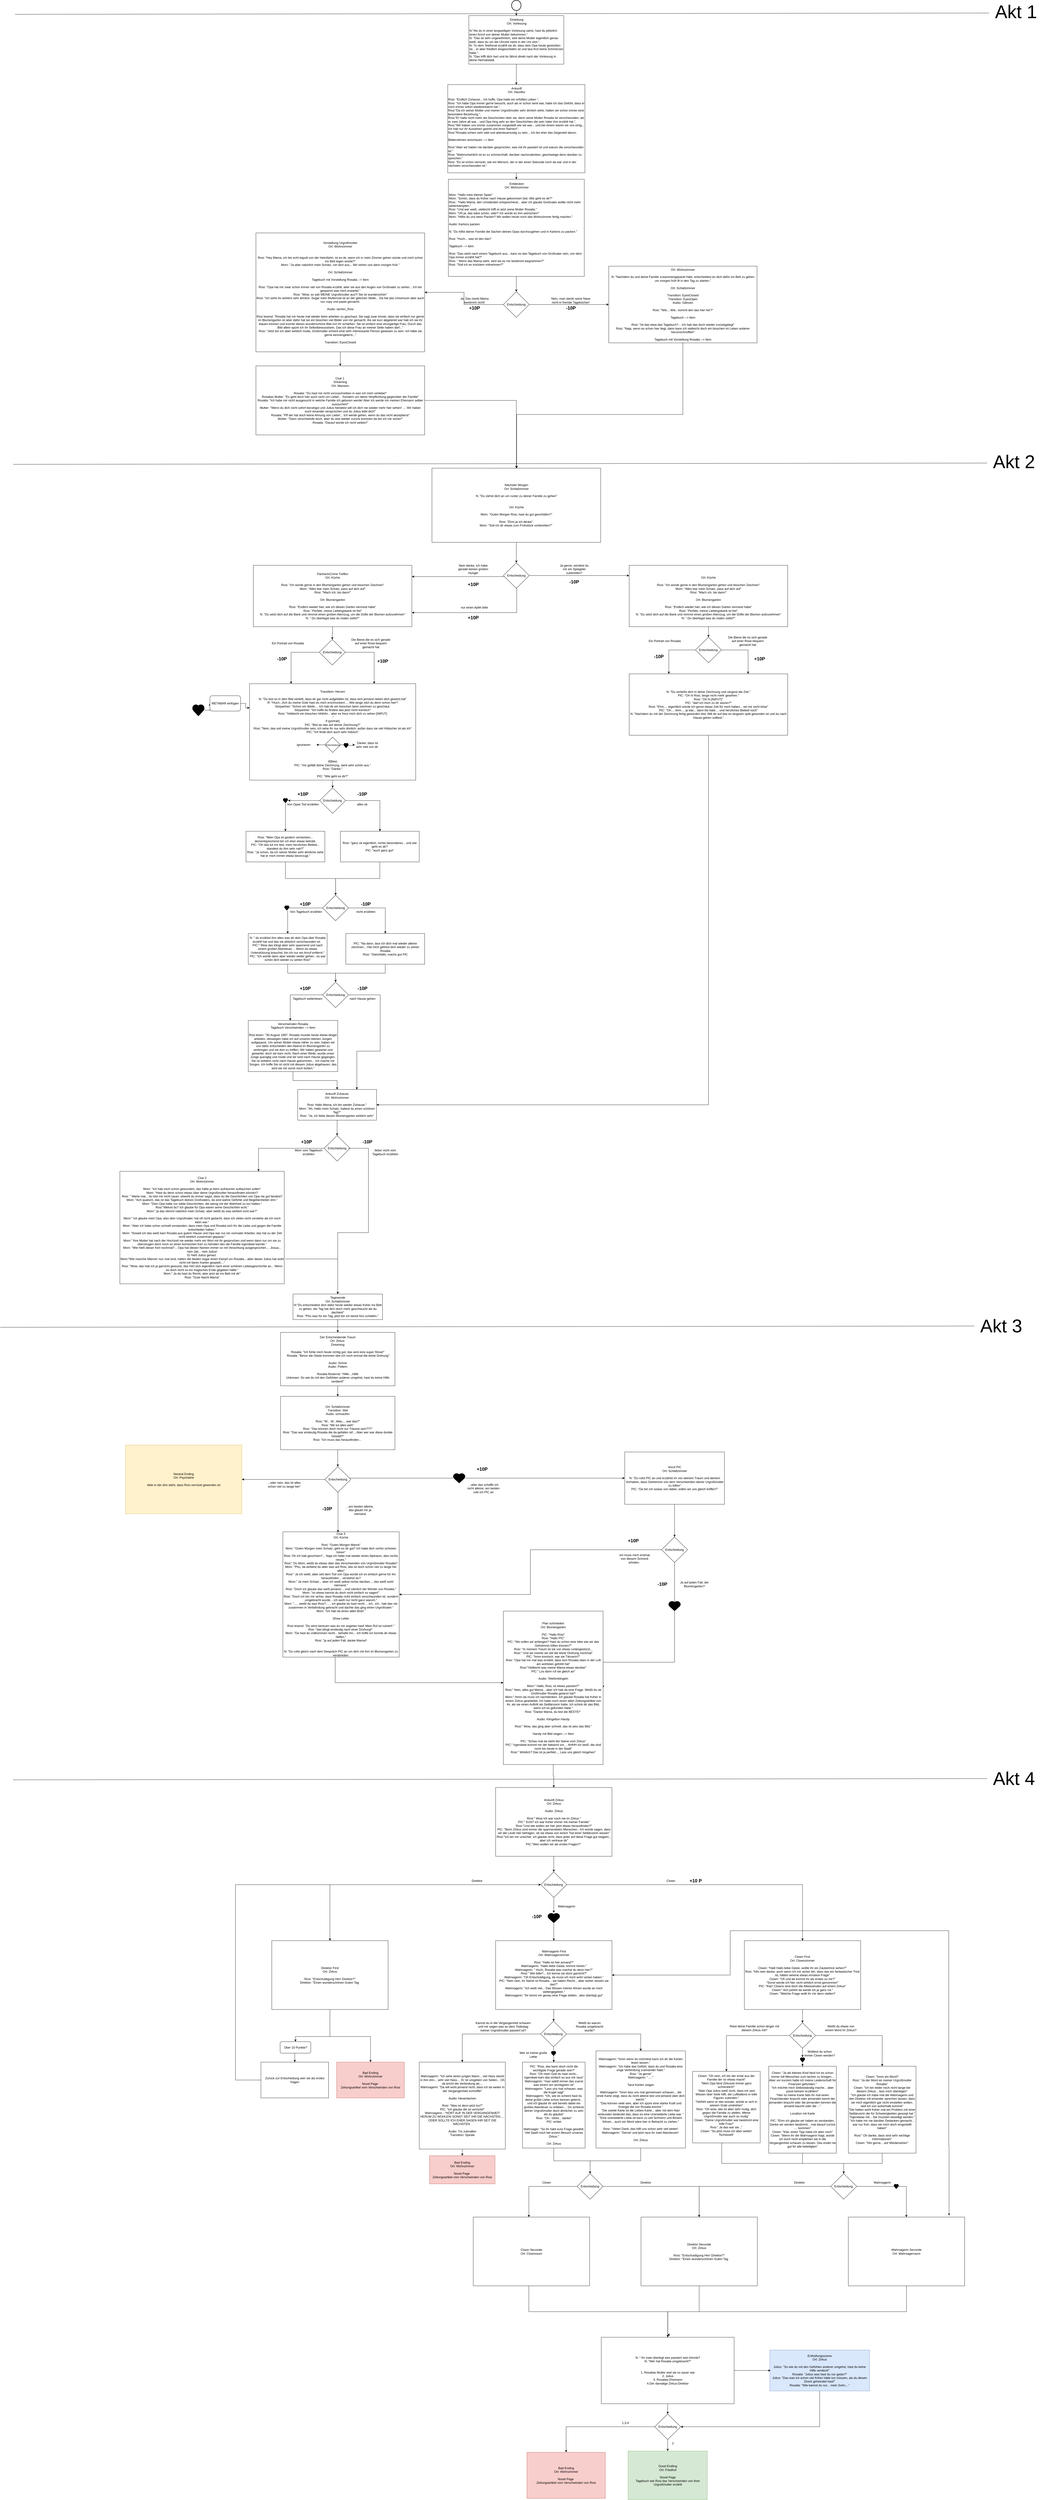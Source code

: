 <mxfile version="21.6.1" type="device">
  <diagram name="Seite-1" id="UkwXG7Ko2avV4vK8nV22">
    <mxGraphModel dx="4261" dy="1349" grid="1" gridSize="10" guides="1" tooltips="1" connect="1" arrows="1" fold="1" page="1" pageScale="1" pageWidth="827" pageHeight="1169" math="0" shadow="0">
      <root>
        <mxCell id="0" />
        <mxCell id="1" parent="0" />
        <mxCell id="tl9KZuzmo9LQeoau1raO-4" style="edgeStyle=orthogonalEdgeStyle;rounded=0;orthogonalLoop=1;jettySize=auto;html=1;" parent="1" source="tl9KZuzmo9LQeoau1raO-1" target="tl9KZuzmo9LQeoau1raO-3" edge="1">
          <mxGeometry relative="1" as="geometry" />
        </mxCell>
        <mxCell id="tl9KZuzmo9LQeoau1raO-1" value="" style="strokeWidth=2;html=1;shape=mxgraph.flowchart.start_2;whiteSpace=wrap;" parent="1" vertex="1">
          <mxGeometry x="400" y="10" width="37" height="40" as="geometry" />
        </mxCell>
        <mxCell id="tl9KZuzmo9LQeoau1raO-7" style="edgeStyle=orthogonalEdgeStyle;rounded=0;orthogonalLoop=1;jettySize=auto;html=1;entryX=0.5;entryY=0;entryDx=0;entryDy=0;" parent="1" source="tl9KZuzmo9LQeoau1raO-3" target="tl9KZuzmo9LQeoau1raO-5" edge="1">
          <mxGeometry relative="1" as="geometry" />
        </mxCell>
        <mxCell id="tl9KZuzmo9LQeoau1raO-3" value="&lt;div style=&quot;text-align: center;&quot;&gt;&lt;span style=&quot;background-color: initial;&quot;&gt;Einleitung&lt;/span&gt;&lt;/div&gt;&lt;div style=&quot;text-align: center;&quot;&gt;&lt;span style=&quot;background-color: initial;&quot;&gt;Ort: Vorlesung&lt;/span&gt;&lt;/div&gt;&lt;div style=&quot;&quot;&gt;&lt;br&gt;&lt;/div&gt;&lt;div style=&quot;&quot;&gt;&lt;span style=&quot;background-color: initial;&quot;&gt;N:&quot;Als du in einer langweiligen Vorlesung sahst, hast du plötzlich einen Anruf von deiner Mutter bekommen.&quot;&lt;/span&gt;&lt;/div&gt;&lt;div style=&quot;&quot;&gt;&lt;span style=&quot;background-color: initial;&quot;&gt;N: &quot;&lt;/span&gt;&lt;span style=&quot;background-color: initial;&quot;&gt;Das ist sehr ungewöhnlich, weil deine Mutter eigentlich genau weiß, dass du um die Uhrzeit meist in der Uni sitzt.&quot;,&lt;/span&gt;&lt;/div&gt;&lt;div style=&quot;&quot;&gt;N: &quot;In dem Telefonat erzählt sie dir, dass dein Opa heute gestorben ist... er aber friedlich eingeschlafen ist und laut Arzt keine Schmerzen hatte.&quot;,&lt;/div&gt;&lt;span style=&quot;background-color: initial;&quot;&gt;&lt;div style=&quot;&quot;&gt;&lt;span style=&quot;background-color: initial;&quot;&gt;N: &quot;Das trifft dich hart und du fährst direkt nach der Vorlesung in deine Heimatstadt.&lt;/span&gt;&lt;/div&gt;&lt;/span&gt;" style="rounded=0;whiteSpace=wrap;html=1;align=left;" parent="1" vertex="1">
          <mxGeometry x="232.75" y="70" width="371.5" height="190" as="geometry" />
        </mxCell>
        <mxCell id="tl9KZuzmo9LQeoau1raO-8" style="edgeStyle=orthogonalEdgeStyle;rounded=0;orthogonalLoop=1;jettySize=auto;html=1;entryX=0.5;entryY=0;entryDx=0;entryDy=0;" parent="1" source="tl9KZuzmo9LQeoau1raO-5" target="tl9KZuzmo9LQeoau1raO-6" edge="1">
          <mxGeometry relative="1" as="geometry" />
        </mxCell>
        <mxCell id="tl9KZuzmo9LQeoau1raO-5" value="&lt;div style=&quot;text-align: center;&quot;&gt;Ankunft&lt;/div&gt;&lt;div style=&quot;text-align: center;&quot;&gt;Ort: Hausflur&lt;/div&gt;&lt;div style=&quot;text-align: center;&quot;&gt;&lt;br&gt;&lt;/div&gt;&lt;div style=&quot;&quot;&gt;&lt;span style=&quot;background-color: initial;&quot;&gt;Rosi: &quot;Endlich Zuhause... Ich hoffe, Opa hatte ein erfülltes Leben &quot;,&lt;/span&gt;&lt;br&gt;&lt;/div&gt;&lt;div style=&quot;&quot;&gt;&lt;div&gt;Rosi:&amp;nbsp;&lt;span style=&quot;background-color: initial;&quot;&gt;&quot;Ich habe Opa immer gerne besucht, auch als er schon senil war, hatte ich das Gefühl, dass er mich immer sofort wiedererkannt hat.&quot;,&lt;/span&gt;&lt;/div&gt;&lt;div&gt;Rosi:&lt;span style=&quot;background-color: initial;&quot;&gt;&quot;Da ich seiner Mutter und meiner Urgroßmutter sehr ähnlich sehe, hatten wir schon immer eine besondere Beziehung.&quot;,&lt;br&gt;&lt;/span&gt;&lt;span style=&quot;background-color: initial;&quot;&gt;Rosi:&quot;Er hatte nicht mehr als Geschichten über sie, denn seine Mutter Rosalia ist verschwunden, als er zwei Jahre alt war... und Opa hing sehr an den Geschichten die sein Vater ihm erzählt hat.&quot;,&lt;/span&gt;&lt;/div&gt;&lt;div&gt;Rosi:&lt;span style=&quot;background-color: initial;&quot;&gt;&quot;Wir haben uns immer zusammen vorgestellt wie sie war... und bei einem waren wir uns einig... Ich hab nur ihr Aussehen geerbt und ihren Namen!&quot;,&lt;/span&gt;&lt;/div&gt;&lt;div&gt;Rosi:&lt;span style=&quot;background-color: initial;&quot;&gt;&quot;Rosalia schien sehr wild und abenteuerlustig zu sein... Ich bin eher das Gegenteil davon.&lt;/span&gt;&lt;/div&gt;&lt;div&gt;&lt;span style=&quot;background-color: initial;&quot;&gt;&lt;br&gt;&lt;/span&gt;&lt;/div&gt;&lt;div&gt;Bilderrahmen anschauen --&amp;gt; Item&lt;/div&gt;&lt;div&gt;&lt;br&gt;&lt;/div&gt;&lt;div&gt;Rosi:&quot;Aber wir haben nie darüber gesprochen, was mit ihr passiert ist und warum die verschwunden ist.&quot;&lt;/div&gt;&lt;div&gt;Rosi: &quot;Wahrscheinlich ist es zu schmerzhaft, darüber nachzudenken, geschweige denn darüber zu sprechen.&quot;&lt;/div&gt;&lt;div&gt;Rosi: &quot;Es ist schon verrückt, wie ein Mensch, der in der einen Sekunde noch da war und in der nächsten verschwunden ist.&quot;&lt;/div&gt;&lt;div&gt;&lt;span style=&quot;background-color: initial;&quot;&gt;&lt;br&gt;&lt;/span&gt;&lt;/div&gt;&lt;/div&gt;" style="rounded=0;whiteSpace=wrap;html=1;align=left;" parent="1" vertex="1">
          <mxGeometry x="150.23" y="340" width="536.55" height="345" as="geometry" />
        </mxCell>
        <mxCell id="tl9KZuzmo9LQeoau1raO-12" style="edgeStyle=orthogonalEdgeStyle;rounded=0;orthogonalLoop=1;jettySize=auto;html=1;entryX=0.5;entryY=0;entryDx=0;entryDy=0;" parent="1" source="tl9KZuzmo9LQeoau1raO-6" target="tl9KZuzmo9LQeoau1raO-11" edge="1">
          <mxGeometry relative="1" as="geometry" />
        </mxCell>
        <mxCell id="tl9KZuzmo9LQeoau1raO-6" value="&lt;div style=&quot;text-align: center;&quot;&gt;Entdecken&lt;/div&gt;&lt;div style=&quot;text-align: center;&quot;&gt;Ort: Wohnzimmer&lt;/div&gt;&lt;div style=&quot;text-align: center;&quot;&gt;&lt;br&gt;&lt;/div&gt;&lt;div style=&quot;&quot;&gt;&lt;span style=&quot;background-color: initial;&quot;&gt;Mom:&amp;nbsp;&lt;/span&gt;&quot;Hallo mein kleiner Spatz&quot;&lt;/div&gt;&lt;div style=&quot;&quot;&gt;&lt;div&gt;&lt;span style=&quot;background-color: initial;&quot;&gt;Mom:&amp;nbsp;&quot;Schön, dass du früher nach Hause gekommen bist. Wie geht es dir?&quot;&lt;/span&gt;&lt;br&gt;&lt;/div&gt;&lt;div&gt;Rosi:: &quot;Hallo Mama, den Umständen entsprechend... aber ich glaube Großvater wollte nicht mehr weiterkämpfen.&quot;&lt;/div&gt;&lt;div&gt;Rosi: &quot;Und wer weiß, vielleicht trifft er jetzt seine Mutter Rosalia.&quot;&lt;/div&gt;&lt;div&gt;Mom: &quot;Oh ja, das wäre schön, oder? Ich würde es ihm wünschen!&quot;&lt;/div&gt;&lt;div&gt;Mom:&amp;nbsp;&quot;Hilfst du uns beim Packen? Wir wollen heute noch das Wohnzimmer fertig machen.&quot;&lt;/div&gt;&lt;div&gt;&lt;br&gt;&lt;/div&gt;&lt;div&gt;Audio: Kartons packen&lt;/div&gt;&lt;div&gt;&lt;br&gt;&lt;/div&gt;&lt;div&gt;N:&amp;nbsp;&quot;Du hilfst deiner Familie die Sachen deines Opas durchzugehen und in Kartons zu packen.&quot;&lt;/div&gt;&lt;div&gt;&lt;br&gt;&lt;/div&gt;&lt;div&gt;Rosi: &quot;Huch... was ist den das?&lt;/div&gt;&lt;div&gt;&lt;br&gt;&lt;/div&gt;&lt;div&gt;Tagebuch --&amp;gt; Item&lt;/div&gt;&lt;div&gt;&lt;br&gt;&lt;/div&gt;&lt;div&gt;Rosi: &quot;Das sieht nach einem Tagebuch aus... kann es das Tagebuch von Großvater sein, von dem Opa immer erzählt hat?&quot;&lt;/div&gt;&lt;div&gt;Rosi: &quot;&amp;nbsp;Wenn das Mama sieht, wird sie es mir bestimmt wegnehmen&lt;span style=&quot;background-color: initial;&quot;&gt;?&quot;&lt;/span&gt;&lt;br&gt;&lt;/div&gt;&lt;div&gt;Rosi: &quot;Soll ich es trotzdem mitnehmen?&quot;&lt;/div&gt;&lt;div&gt;&lt;br&gt;&lt;/div&gt;&lt;div&gt;&lt;br&gt;&lt;/div&gt;&lt;/div&gt;" style="rounded=0;whiteSpace=wrap;html=1;align=left;" parent="1" vertex="1">
          <mxGeometry x="152.73" y="710" width="531.55" height="380" as="geometry" />
        </mxCell>
        <mxCell id="tl9KZuzmo9LQeoau1raO-21" style="edgeStyle=orthogonalEdgeStyle;rounded=0;orthogonalLoop=1;jettySize=auto;html=1;entryX=0.5;entryY=0;entryDx=0;entryDy=0;" parent="1" source="tl9KZuzmo9LQeoau1raO-9" target="tl9KZuzmo9LQeoau1raO-19" edge="1">
          <mxGeometry relative="1" as="geometry" />
        </mxCell>
        <mxCell id="tl9KZuzmo9LQeoau1raO-9" value="Vorstellung Urgroßmutter&lt;br&gt;Ort: Wohnzimmer&lt;br&gt;&lt;br&gt;&lt;br&gt;Rosi:&amp;nbsp;&quot;Hey Mama, ich bin echt kaputt von der Heimfahrt, ist es ok, wenn ich in mein Zimmer gehen würde und mich schon ins Bett legen würde?&quot;&lt;br&gt;Mom: &quot;Ja aber natürlich mein Schatz, ruh dich aus... Wir sehen uns dann morgen früh.&quot;&lt;br&gt;&lt;br&gt;Ort: Schlafzimmer&lt;br&gt;&lt;br&gt;Tagebuch mit Vorstellung Rosalia --&amp;gt; Item&lt;br&gt;&lt;br&gt;Rosi: &quot;Opa hat mir zwar schon immer viel von Rosalia erzählt, aber sie aus den Augen von Großvater zu sehen... Ich bin gespannt was mich erwartet.&quot;&lt;br&gt;Rosi: &quot;Wow, so sah MEINE Urgroßmutter aus?! Sie ist wunderschön&quot;&lt;br&gt;Rosi: &quot;Ich sehe ihr wirklich sehr ähnlich. Sogar mein Muttermal ist an der gleichen Stelle... Da hat das Universum aber auch nur copy und paste gemacht.&lt;br&gt;&lt;br&gt;Audio: lachen_Rosi&lt;br&gt;&lt;br&gt;Rosi lesend: &quot;Rosalia hat mir heute mal wieder beim arbeiten zu geschaut. Sie sagt zwar immer, dass sie einfach nur gerne im Blumengarten ist aber dafür hat sie ein bisschen viel Bilder von mir gemacht. Als sie kurz abgelenkt war hab ich sie ihr klauen können und konnte dieses wunderschöne Bild ovn ihr schießen. Sie ist einfach eine einzigartige Frau. Durch das Bild allein spüre ich ihr Selbstbewusstsein. Das ich diese Frau an meiner Seite haben darf...&quot;&lt;br&gt;Rosi: &quot;Jetzt bin ich aber wirklich müde, Großmutter scheint eine sehr interessante Person gewesen zu sein. Ich hätte sie gerne kennengelernt...&lt;span style=&quot;background-color: initial;&quot;&gt;&quot;&lt;br&gt;&lt;/span&gt;&lt;br&gt;Transition: EyesClosed" style="rounded=0;whiteSpace=wrap;html=1;" parent="1" vertex="1">
          <mxGeometry x="-600" y="920" width="660" height="465" as="geometry" />
        </mxCell>
        <mxCell id="tl9KZuzmo9LQeoau1raO-23" style="edgeStyle=orthogonalEdgeStyle;rounded=0;orthogonalLoop=1;jettySize=auto;html=1;" parent="1" source="tl9KZuzmo9LQeoau1raO-10" target="tl9KZuzmo9LQeoau1raO-20" edge="1">
          <mxGeometry relative="1" as="geometry">
            <Array as="points">
              <mxPoint x="1070" y="1630" />
              <mxPoint x="420" y="1630" />
            </Array>
          </mxGeometry>
        </mxCell>
        <mxCell id="tl9KZuzmo9LQeoau1raO-10" value="Ort: Wohnzimmer&lt;br&gt;&lt;br&gt;N:&amp;nbsp;&quot;Nachdem du und deine Familie zusammengepackt habt, entscheidest du dich dafür ins Bett zu gehen um morgen früh fit in den Tag zu starten.&quot;&lt;br&gt;&lt;br&gt;Ort: Schlafzimmer&lt;br&gt;&lt;br&gt;Transition: EyesClosed&lt;br&gt;Transition: EyesOpen&lt;br&gt;Audio: Gähnen&lt;br&gt;&lt;br&gt;Rosi: &quot;Wie.., Wie.. kommt den das hier her?&quot;&lt;br&gt;&lt;br&gt;Tagebuch --&amp;gt; Item&lt;br&gt;&lt;br&gt;Rosi: &quot;Ist das etwa das Tagebuch?... Ich hab das doch wieder zurückgelegt&quot;&lt;br&gt;Rosi: &quot;Naja, wenn es schon hier liegt, dann kann ich vielleicht doch ein bisschen im Leben anderer herumschnüffeln&quot;&lt;br&gt;&lt;br&gt;Tagebuch mit Vorstellung Rosalia --&amp;gt; Item" style="rounded=0;whiteSpace=wrap;html=1;" parent="1" vertex="1">
          <mxGeometry x="780" y="1050" width="580" height="300" as="geometry" />
        </mxCell>
        <mxCell id="tl9KZuzmo9LQeoau1raO-13" style="edgeStyle=orthogonalEdgeStyle;rounded=0;orthogonalLoop=1;jettySize=auto;html=1;" parent="1" source="tl9KZuzmo9LQeoau1raO-11" target="tl9KZuzmo9LQeoau1raO-10" edge="1">
          <mxGeometry relative="1" as="geometry" />
        </mxCell>
        <mxCell id="tl9KZuzmo9LQeoau1raO-14" style="edgeStyle=orthogonalEdgeStyle;rounded=0;orthogonalLoop=1;jettySize=auto;html=1;entryX=1;entryY=0.5;entryDx=0;entryDy=0;" parent="1" source="tl9KZuzmo9LQeoau1raO-11" target="tl9KZuzmo9LQeoau1raO-9" edge="1">
          <mxGeometry relative="1" as="geometry" />
        </mxCell>
        <mxCell id="tl9KZuzmo9LQeoau1raO-11" value="Entscheidung" style="rhombus;whiteSpace=wrap;html=1;" parent="1" vertex="1">
          <mxGeometry x="367.75" y="1150" width="101.49" height="100" as="geometry" />
        </mxCell>
        <mxCell id="tl9KZuzmo9LQeoau1raO-15" value="Ja, Das merkt Mama bestimmt nicht!" style="text;html=1;strokeColor=none;fillColor=none;align=center;verticalAlign=middle;whiteSpace=wrap;rounded=0;" parent="1" vertex="1">
          <mxGeometry x="190" y="1169" width="130" height="30" as="geometry" />
        </mxCell>
        <mxCell id="tl9KZuzmo9LQeoau1raO-16" value="Nein, man steckt seine Nase nicht in fremde Tagebücher!" style="text;html=1;strokeColor=none;fillColor=none;align=center;verticalAlign=middle;whiteSpace=wrap;rounded=0;" parent="1" vertex="1">
          <mxGeometry x="550" y="1169" width="163.22" height="30" as="geometry" />
        </mxCell>
        <mxCell id="tl9KZuzmo9LQeoau1raO-17" value="&lt;font style=&quot;font-size: 18px;&quot;&gt;&lt;b&gt;+10P&lt;/b&gt;&lt;/font&gt;" style="text;html=1;strokeColor=none;fillColor=none;align=center;verticalAlign=middle;whiteSpace=wrap;rounded=0;" parent="1" vertex="1">
          <mxGeometry x="225" y="1199" width="60" height="30" as="geometry" />
        </mxCell>
        <mxCell id="tl9KZuzmo9LQeoau1raO-18" value="&lt;span style=&quot;font-size: 18px;&quot;&gt;&lt;b&gt;-10P&lt;/b&gt;&lt;/span&gt;" style="text;html=1;strokeColor=none;fillColor=none;align=center;verticalAlign=middle;whiteSpace=wrap;rounded=0;" parent="1" vertex="1">
          <mxGeometry x="601.61" y="1199" width="60" height="30" as="geometry" />
        </mxCell>
        <mxCell id="tl9KZuzmo9LQeoau1raO-22" style="edgeStyle=orthogonalEdgeStyle;rounded=0;orthogonalLoop=1;jettySize=auto;html=1;" parent="1" source="tl9KZuzmo9LQeoau1raO-19" target="tl9KZuzmo9LQeoau1raO-20" edge="1">
          <mxGeometry relative="1" as="geometry" />
        </mxCell>
        <mxCell id="tl9KZuzmo9LQeoau1raO-19" value="Clue 1&amp;nbsp;&lt;br&gt;Dreaming&lt;br&gt;Ort: Mansion&lt;br&gt;&lt;br&gt;Rosalia: &quot;Du hast mir nicht vorzuschreiben in wen ich mich verliebe!&quot;&lt;br&gt;Rosalias Mutter: &quot;Es geht doch hier auch nicht um Liebe!... Sondern um deine Verpflichtung gegenüber der Familie&quot;&lt;br&gt;Rosalia: &quot;Ich habe mir nicht ausgesucht in welche Familie ich geboren werde! Aber ich werde mir meinen Ehemann selber aussuchen!&quot;&lt;br&gt;Mutter: &quot;Wenn du dich nicht sofort beruhigst und Julius heiratest will ich dich nie wieder mehr hier sehen! .... Wir haben euch einander versprochen und du Julius leibt dich!&quot;&lt;br&gt;Rosalia: &quot;Pff der hat doch keine Ahnung von Liebe!... Ich werde gehen, wenn du das nicht akzeptierst&quot;&lt;br&gt;Mutter: &quot;Dann verschwinde doch, aber du wist wieder zurück kommen da bin ich mir sicher!&quot;&lt;br&gt;Rosalia: &quot;Darauf würde ich nicht wetten!&quot;&lt;br&gt;" style="rounded=0;whiteSpace=wrap;html=1;" parent="1" vertex="1">
          <mxGeometry x="-600" y="1440" width="660" height="270" as="geometry" />
        </mxCell>
        <mxCell id="tl9KZuzmo9LQeoau1raO-28" style="edgeStyle=orthogonalEdgeStyle;rounded=0;orthogonalLoop=1;jettySize=auto;html=1;entryX=0.5;entryY=0;entryDx=0;entryDy=0;" parent="1" source="tl9KZuzmo9LQeoau1raO-20" target="tl9KZuzmo9LQeoau1raO-24" edge="1">
          <mxGeometry relative="1" as="geometry" />
        </mxCell>
        <mxCell id="tl9KZuzmo9LQeoau1raO-20" value="Nächster Morgen&lt;br&gt;Ort: Schlafzimmer&lt;br&gt;&lt;br&gt;N: &quot;Du ziehst dich an um runter zu deiner Familie zu gehen&quot;&lt;br&gt;&lt;br&gt;&lt;br&gt;Ort: Küche&lt;br&gt;&lt;br&gt;Mom: &quot;Guten Morgen Rosi, hast du gut geschlafen?&quot;&lt;br&gt;&lt;br&gt;Rosi: &quot;Ehm ja ich denke&quot;.&lt;br&gt;Mom: &quot;Soll ich dir etwas zum Frühstück vorbereiten?&quot;&amp;nbsp;" style="rounded=0;whiteSpace=wrap;html=1;" parent="1" vertex="1">
          <mxGeometry x="88.51" y="1840" width="660" height="290" as="geometry" />
        </mxCell>
        <mxCell id="tl9KZuzmo9LQeoau1raO-35" style="edgeStyle=orthogonalEdgeStyle;rounded=0;orthogonalLoop=1;jettySize=auto;html=1;" parent="1" source="tl9KZuzmo9LQeoau1raO-24" target="tl9KZuzmo9LQeoau1raO-33" edge="1">
          <mxGeometry relative="1" as="geometry">
            <Array as="points">
              <mxPoint x="420" y="2405" />
            </Array>
          </mxGeometry>
        </mxCell>
        <mxCell id="tl9KZuzmo9LQeoau1raO-36" style="edgeStyle=orthogonalEdgeStyle;rounded=0;orthogonalLoop=1;jettySize=auto;html=1;" parent="1" edge="1">
          <mxGeometry relative="1" as="geometry">
            <mxPoint x="377.75" y="2264.08" as="sourcePoint" />
            <mxPoint x="10" y="2264" as="targetPoint" />
            <Array as="points">
              <mxPoint x="20" y="2264.08" />
            </Array>
          </mxGeometry>
        </mxCell>
        <mxCell id="tl9KZuzmo9LQeoau1raO-39" style="edgeStyle=orthogonalEdgeStyle;rounded=0;orthogonalLoop=1;jettySize=auto;html=1;entryX=0;entryY=0.108;entryDx=0;entryDy=0;entryPerimeter=0;" parent="1" source="tl9KZuzmo9LQeoau1raO-24" edge="1">
          <mxGeometry relative="1" as="geometry">
            <mxPoint x="860" y="2259.96" as="targetPoint" />
          </mxGeometry>
        </mxCell>
        <mxCell id="tl9KZuzmo9LQeoau1raO-24" value="Entscheidung" style="rhombus;whiteSpace=wrap;html=1;" parent="1" vertex="1">
          <mxGeometry x="367.75" y="2210" width="101.49" height="100" as="geometry" />
        </mxCell>
        <mxCell id="tl9KZuzmo9LQeoau1raO-25" value="Nein danke, ich habe gerade keinen großen Hunger" style="text;html=1;strokeColor=none;fillColor=none;align=center;verticalAlign=middle;whiteSpace=wrap;rounded=0;" parent="1" vertex="1">
          <mxGeometry x="185" y="2220" width="130" height="30" as="geometry" />
        </mxCell>
        <mxCell id="tl9KZuzmo9LQeoau1raO-27" value="&lt;span style=&quot;font-size: 18px;&quot;&gt;&lt;b&gt;-10P&lt;/b&gt;&lt;/span&gt;" style="text;html=1;strokeColor=none;fillColor=none;align=center;verticalAlign=middle;whiteSpace=wrap;rounded=0;" parent="1" vertex="1">
          <mxGeometry x="615" y="2270" width="60" height="30" as="geometry" />
        </mxCell>
        <mxCell id="tl9KZuzmo9LQeoau1raO-29" value="nur einen Apfel bitte" style="text;html=1;strokeColor=none;fillColor=none;align=center;verticalAlign=middle;whiteSpace=wrap;rounded=0;" parent="1" vertex="1">
          <mxGeometry x="173.39" y="2370" width="163.22" height="30" as="geometry" />
        </mxCell>
        <mxCell id="tl9KZuzmo9LQeoau1raO-30" value="&lt;font style=&quot;font-size: 18px;&quot;&gt;&lt;b&gt;+10P&lt;/b&gt;&lt;/font&gt;" style="text;html=1;strokeColor=none;fillColor=none;align=center;verticalAlign=middle;whiteSpace=wrap;rounded=0;" parent="1" vertex="1">
          <mxGeometry x="220" y="2410" width="60" height="30" as="geometry" />
        </mxCell>
        <mxCell id="tl9KZuzmo9LQeoau1raO-31" value="Ja gerne, würdest du mir ein Spiegelei zubereiten?" style="text;html=1;strokeColor=none;fillColor=none;align=center;verticalAlign=middle;whiteSpace=wrap;rounded=0;" parent="1" vertex="1">
          <mxGeometry x="580" y="2220" width="130" height="30" as="geometry" />
        </mxCell>
        <mxCell id="tl9KZuzmo9LQeoau1raO-149" style="edgeStyle=orthogonalEdgeStyle;rounded=0;orthogonalLoop=1;jettySize=auto;html=1;entryX=0.5;entryY=0;entryDx=0;entryDy=0;" parent="1" source="tl9KZuzmo9LQeoau1raO-33" target="tl9KZuzmo9LQeoau1raO-41" edge="1">
          <mxGeometry relative="1" as="geometry" />
        </mxCell>
        <mxCell id="tl9KZuzmo9LQeoau1raO-33" value="PartnerInCrime Treffen&lt;br&gt;Ort: Küche&lt;br&gt;&lt;br&gt;Rosi: &quot;Ich würde gerne in den Blumengarten gehen und bisschen Zeichnen&quot;&lt;br&gt;Mom: &quot;Alles klar mein Schatz, pass auf dich auf&quot;&lt;br&gt;Rosi: &quot;Mach ich, bis dann!&quot;&lt;br&gt;&lt;br&gt;Ort: Blumengarten&lt;br&gt;&lt;br&gt;Rosi: &quot;Endlich wieder hier, wie ich diesen Garten vermisst habe&quot;&lt;br&gt;Rosi: &quot;Perfekt, meine Lieblingsbank ist frei&quot;&lt;br&gt;N: &quot;Du setzt dich auf die Bank und nimmst einen großen Atemzug, um die Düfte der Blumen aufzunehmen&quot;&lt;br&gt;N: &quot; Du überlegst was du malen sollst?&quot;" style="rounded=0;whiteSpace=wrap;html=1;" parent="1" vertex="1">
          <mxGeometry x="-610" y="2220" width="620" height="240" as="geometry" />
        </mxCell>
        <mxCell id="tl9KZuzmo9LQeoau1raO-150" style="edgeStyle=orthogonalEdgeStyle;rounded=0;orthogonalLoop=1;jettySize=auto;html=1;entryX=0.25;entryY=0;entryDx=0;entryDy=0;" parent="1" source="tl9KZuzmo9LQeoau1raO-41" target="tl9KZuzmo9LQeoau1raO-47" edge="1">
          <mxGeometry relative="1" as="geometry">
            <Array as="points">
              <mxPoint x="-462" y="2560" />
            </Array>
          </mxGeometry>
        </mxCell>
        <mxCell id="tl9KZuzmo9LQeoau1raO-151" style="edgeStyle=orthogonalEdgeStyle;rounded=0;orthogonalLoop=1;jettySize=auto;html=1;entryX=0.75;entryY=0;entryDx=0;entryDy=0;" parent="1" source="tl9KZuzmo9LQeoau1raO-41" target="tl9KZuzmo9LQeoau1raO-47" edge="1">
          <mxGeometry relative="1" as="geometry">
            <Array as="points">
              <mxPoint x="-137" y="2560" />
            </Array>
          </mxGeometry>
        </mxCell>
        <mxCell id="tl9KZuzmo9LQeoau1raO-41" value="Entscheidung" style="rhombus;whiteSpace=wrap;html=1;" parent="1" vertex="1">
          <mxGeometry x="-352.08" y="2510" width="101.49" height="100" as="geometry" />
        </mxCell>
        <mxCell id="tl9KZuzmo9LQeoau1raO-42" value="Ein Portrait von Rosalia" style="text;html=1;strokeColor=none;fillColor=none;align=center;verticalAlign=middle;whiteSpace=wrap;rounded=0;" parent="1" vertex="1">
          <mxGeometry x="-539.83" y="2510" width="130" height="30" as="geometry" />
        </mxCell>
        <mxCell id="tl9KZuzmo9LQeoau1raO-43" value="Die Biene die es sich gerade auf einer Rose bequem gemacht hat" style="text;html=1;strokeColor=none;fillColor=none;align=center;verticalAlign=middle;whiteSpace=wrap;rounded=0;" parent="1" vertex="1">
          <mxGeometry x="-231.67" y="2510" width="163.22" height="30" as="geometry" />
        </mxCell>
        <mxCell id="tl9KZuzmo9LQeoau1raO-44" value="&lt;font style=&quot;font-size: 18px;&quot;&gt;&lt;b&gt;+10P&lt;/b&gt;&lt;/font&gt;" style="text;html=1;strokeColor=none;fillColor=none;align=center;verticalAlign=middle;whiteSpace=wrap;rounded=0;" parent="1" vertex="1">
          <mxGeometry x="-133.77" y="2580" width="60" height="30" as="geometry" />
        </mxCell>
        <mxCell id="tl9KZuzmo9LQeoau1raO-45" value="&lt;span style=&quot;font-size: 18px;&quot;&gt;&lt;b&gt;-10P&lt;/b&gt;&lt;/span&gt;" style="text;html=1;strokeColor=none;fillColor=none;align=center;verticalAlign=middle;whiteSpace=wrap;rounded=0;" parent="1" vertex="1">
          <mxGeometry x="-528.22" y="2571" width="60" height="30" as="geometry" />
        </mxCell>
        <mxCell id="tl9KZuzmo9LQeoau1raO-82" style="edgeStyle=orthogonalEdgeStyle;rounded=0;orthogonalLoop=1;jettySize=auto;html=1;entryX=0.5;entryY=0;entryDx=0;entryDy=0;" parent="1" source="tl9KZuzmo9LQeoau1raO-47" target="tl9KZuzmo9LQeoau1raO-61" edge="1">
          <mxGeometry relative="1" as="geometry" />
        </mxCell>
        <mxCell id="tl9KZuzmo9LQeoau1raO-108" style="edgeStyle=orthogonalEdgeStyle;rounded=0;orthogonalLoop=1;jettySize=auto;html=1;entryX=0;entryY=0.5;entryDx=0;entryDy=0;" parent="1" source="tl9KZuzmo9LQeoau1raO-109" target="tl9KZuzmo9LQeoau1raO-50" edge="1">
          <mxGeometry relative="1" as="geometry" />
        </mxCell>
        <mxCell id="tl9KZuzmo9LQeoau1raO-47" value="&lt;br&gt;Transition: Herzen&lt;br&gt;&lt;br&gt;N: &quot;Du bist so in dein Bild vertieft, dass dir gar nicht aufgefallen ist, dass sich jemand neben dich gesetzt.hat&quot;&lt;br&gt;R: &quot;Huch...Ach du meine Güte hast du mich erschrocken!.... Wie lange sitzt du denn schon hier?&lt;br&gt;Sitzpartner: &quot;Schon ein Weile.... Ich hab dir ein bisschen beim zeichnen zu geschaut.&lt;br&gt;Sitzpartner: &quot;Ich hoffe du findest das jetzt nicht komisch&quot;&lt;br&gt;Rosi: &quot;Vielleicht ein bisschen hihihihi... aber es freut mich dich zu sehen&amp;nbsp;[INPUT]&lt;br&gt;.&quot;&lt;br&gt;If (portrait)&lt;br&gt;PIC: &quot;Bist du das auf deiner Zeichnung?&quot;&lt;br&gt;Rosi: &quot;Nein, das soll meine Urgroßmutter sein, ich sehe ihr nur sehr ähnlich, außer dass sie viel Hübscher ist als ich&quot;&lt;br&gt;PIC: &quot;Ich finde dich auch sehr hübsch&quot;&lt;br&gt;&lt;br&gt;&lt;br&gt;&lt;br&gt;&lt;br&gt;&lt;br&gt;&lt;br&gt;&amp;nbsp;&lt;br&gt;if(Bee)&lt;br&gt;PIC: &quot;mir gefällt deine Zeichnung, sieht sehr schön aus.&quot;&lt;br&gt;Rosi: &quot;Danke.&quot;&lt;br&gt;&lt;br&gt;PIC: &quot;Wie geht es dir?&quot;" style="rounded=0;whiteSpace=wrap;html=1;" parent="1" vertex="1">
          <mxGeometry x="-625" y="2683" width="650" height="377" as="geometry" />
        </mxCell>
        <mxCell id="tl9KZuzmo9LQeoau1raO-112" style="edgeStyle=orthogonalEdgeStyle;rounded=0;orthogonalLoop=1;jettySize=auto;html=1;entryX=0;entryY=0.25;entryDx=0;entryDy=0;" parent="1" source="tl9KZuzmo9LQeoau1raO-50" target="tl9KZuzmo9LQeoau1raO-47" edge="1">
          <mxGeometry relative="1" as="geometry" />
        </mxCell>
        <mxCell id="tl9KZuzmo9LQeoau1raO-50" value="METABAR einfügen" style="rounded=1;whiteSpace=wrap;html=1;" parent="1" vertex="1">
          <mxGeometry x="-780" y="2730" width="120" height="60" as="geometry" />
        </mxCell>
        <mxCell id="tl9KZuzmo9LQeoau1raO-55" style="edgeStyle=orthogonalEdgeStyle;rounded=0;orthogonalLoop=1;jettySize=auto;html=1;" parent="1" source="tl9KZuzmo9LQeoau1raO-54" target="tl9KZuzmo9LQeoau1raO-52" edge="1">
          <mxGeometry relative="1" as="geometry" />
        </mxCell>
        <mxCell id="tl9KZuzmo9LQeoau1raO-56" style="edgeStyle=orthogonalEdgeStyle;rounded=0;orthogonalLoop=1;jettySize=auto;html=1;" parent="1" source="tl9KZuzmo9LQeoau1raO-51" target="tl9KZuzmo9LQeoau1raO-53" edge="1">
          <mxGeometry relative="1" as="geometry" />
        </mxCell>
        <mxCell id="tl9KZuzmo9LQeoau1raO-51" value="&lt;font style=&quot;font-size: 9px;&quot;&gt;Entscheidung&lt;/font&gt;" style="rhombus;whiteSpace=wrap;html=1;" parent="1" vertex="1">
          <mxGeometry x="-330.04" y="2892" width="60.74" height="60" as="geometry" />
        </mxCell>
        <mxCell id="tl9KZuzmo9LQeoau1raO-52" value="Danke, dass ist sehr nett von dir&amp;nbsp;" style="text;html=1;strokeColor=none;fillColor=none;align=center;verticalAlign=middle;whiteSpace=wrap;rounded=0;" parent="1" vertex="1">
          <mxGeometry x="-213.06" y="2914.5" width="99.25" height="15" as="geometry" />
        </mxCell>
        <mxCell id="tl9KZuzmo9LQeoau1raO-53" value="ignorieren" style="text;html=1;strokeColor=none;fillColor=none;align=center;verticalAlign=middle;whiteSpace=wrap;rounded=0;" parent="1" vertex="1">
          <mxGeometry x="-462.67" y="2914.5" width="99.25" height="15" as="geometry" />
        </mxCell>
        <mxCell id="tl9KZuzmo9LQeoau1raO-77" style="edgeStyle=orthogonalEdgeStyle;rounded=0;orthogonalLoop=1;jettySize=auto;html=1;" parent="1" source="tl9KZuzmo9LQeoau1raO-66" target="tl9KZuzmo9LQeoau1raO-75" edge="1">
          <mxGeometry relative="1" as="geometry">
            <Array as="points">
              <mxPoint x="-485" y="3140" />
            </Array>
          </mxGeometry>
        </mxCell>
        <mxCell id="tl9KZuzmo9LQeoau1raO-78" style="edgeStyle=orthogonalEdgeStyle;rounded=0;orthogonalLoop=1;jettySize=auto;html=1;" parent="1" source="tl9KZuzmo9LQeoau1raO-61" target="tl9KZuzmo9LQeoau1raO-76" edge="1">
          <mxGeometry relative="1" as="geometry">
            <Array as="points">
              <mxPoint x="-115" y="3140" />
            </Array>
          </mxGeometry>
        </mxCell>
        <mxCell id="tl9KZuzmo9LQeoau1raO-61" value="Entscheidung" style="rhombus;whiteSpace=wrap;html=1;" parent="1" vertex="1">
          <mxGeometry x="-350.74" y="3090" width="101.49" height="100" as="geometry" />
        </mxCell>
        <mxCell id="tl9KZuzmo9LQeoau1raO-62" value="Von Opas Tod erzählen" style="text;html=1;strokeColor=none;fillColor=none;align=center;verticalAlign=middle;whiteSpace=wrap;rounded=0;" parent="1" vertex="1">
          <mxGeometry x="-480.74" y="3140" width="130" height="30" as="geometry" />
        </mxCell>
        <mxCell id="tl9KZuzmo9LQeoau1raO-64" value="&lt;font style=&quot;font-size: 18px;&quot;&gt;&lt;b&gt;+10P&lt;/b&gt;&lt;/font&gt;" style="text;html=1;strokeColor=none;fillColor=none;align=center;verticalAlign=middle;whiteSpace=wrap;rounded=0;" parent="1" vertex="1">
          <mxGeometry x="-445.74" y="3100" width="60" height="30" as="geometry" />
        </mxCell>
        <mxCell id="tl9KZuzmo9LQeoau1raO-65" value="alles ok" style="text;html=1;strokeColor=none;fillColor=none;align=center;verticalAlign=middle;whiteSpace=wrap;rounded=0;" parent="1" vertex="1">
          <mxGeometry x="-249.25" y="3140" width="130" height="30" as="geometry" />
        </mxCell>
        <mxCell id="tl9KZuzmo9LQeoau1raO-67" value="&lt;span style=&quot;font-size: 18px;&quot;&gt;&lt;b&gt;-10P&lt;/b&gt;&lt;/span&gt;" style="text;html=1;strokeColor=none;fillColor=none;align=center;verticalAlign=middle;whiteSpace=wrap;rounded=0;" parent="1" vertex="1">
          <mxGeometry x="-214.25" y="3100" width="60" height="30" as="geometry" />
        </mxCell>
        <mxCell id="tl9KZuzmo9LQeoau1raO-97" style="edgeStyle=orthogonalEdgeStyle;rounded=0;orthogonalLoop=1;jettySize=auto;html=1;entryX=0.5;entryY=0;entryDx=0;entryDy=0;" parent="1" source="tl9KZuzmo9LQeoau1raO-114" target="tl9KZuzmo9LQeoau1raO-81" edge="1">
          <mxGeometry relative="1" as="geometry">
            <Array as="points">
              <mxPoint x="-476" y="3560" />
            </Array>
          </mxGeometry>
        </mxCell>
        <mxCell id="tl9KZuzmo9LQeoau1raO-98" style="edgeStyle=orthogonalEdgeStyle;rounded=0;orthogonalLoop=1;jettySize=auto;html=1;" parent="1" source="tl9KZuzmo9LQeoau1raO-69" target="tl9KZuzmo9LQeoau1raO-83" edge="1">
          <mxGeometry relative="1" as="geometry">
            <Array as="points">
              <mxPoint x="-94" y="3560" />
            </Array>
          </mxGeometry>
        </mxCell>
        <mxCell id="tl9KZuzmo9LQeoau1raO-69" value="Entscheidung" style="rhombus;whiteSpace=wrap;html=1;" parent="1" vertex="1">
          <mxGeometry x="-339.13" y="3510" width="101.49" height="100" as="geometry" />
        </mxCell>
        <mxCell id="tl9KZuzmo9LQeoau1raO-70" value="Von Tagebuch erzählen" style="text;html=1;strokeColor=none;fillColor=none;align=center;verticalAlign=middle;whiteSpace=wrap;rounded=0;" parent="1" vertex="1">
          <mxGeometry x="-469.13" y="3560" width="130" height="30" as="geometry" />
        </mxCell>
        <mxCell id="tl9KZuzmo9LQeoau1raO-71" value="&lt;font style=&quot;font-size: 18px;&quot;&gt;&lt;b&gt;+10P&lt;/b&gt;&lt;/font&gt;" style="text;html=1;strokeColor=none;fillColor=none;align=center;verticalAlign=middle;whiteSpace=wrap;rounded=0;" parent="1" vertex="1">
          <mxGeometry x="-436.61" y="3530" width="60" height="30" as="geometry" />
        </mxCell>
        <mxCell id="tl9KZuzmo9LQeoau1raO-73" value="&lt;span style=&quot;font-size: 18px;&quot;&gt;&lt;b&gt;-10P&lt;/b&gt;&lt;/span&gt;" style="text;html=1;strokeColor=none;fillColor=none;align=center;verticalAlign=middle;whiteSpace=wrap;rounded=0;" parent="1" vertex="1">
          <mxGeometry x="-200" y="3530" width="60" height="30" as="geometry" />
        </mxCell>
        <mxCell id="tl9KZuzmo9LQeoau1raO-74" value="nicht erzählen" style="text;html=1;strokeColor=none;fillColor=none;align=center;verticalAlign=middle;whiteSpace=wrap;rounded=0;" parent="1" vertex="1">
          <mxGeometry x="-235" y="3560" width="130" height="30" as="geometry" />
        </mxCell>
        <mxCell id="tl9KZuzmo9LQeoau1raO-79" style="edgeStyle=orthogonalEdgeStyle;rounded=0;orthogonalLoop=1;jettySize=auto;html=1;" parent="1" source="tl9KZuzmo9LQeoau1raO-75" target="tl9KZuzmo9LQeoau1raO-69" edge="1">
          <mxGeometry relative="1" as="geometry" />
        </mxCell>
        <mxCell id="tl9KZuzmo9LQeoau1raO-75" value="Rosi: &quot;Mein Opa ist gestern verstorben... dementsprechend bin ich eher etwas betrübt.&lt;br&gt;PIC: &quot;Oh das tut mir leid, mein herzliches Beileid... standest du ihm sehr nah?&quot;&lt;br&gt;Rosi: &quot;Ja schon, da ich seiner Mutter sehr ähnliche sehe hat er mich immer etwas bevorzugt.&quot;" style="rounded=0;whiteSpace=wrap;html=1;" parent="1" vertex="1">
          <mxGeometry x="-638.76" y="3260" width="308.39" height="120" as="geometry" />
        </mxCell>
        <mxCell id="tl9KZuzmo9LQeoau1raO-80" style="edgeStyle=orthogonalEdgeStyle;rounded=0;orthogonalLoop=1;jettySize=auto;html=1;entryX=0.5;entryY=0;entryDx=0;entryDy=0;" parent="1" source="tl9KZuzmo9LQeoau1raO-76" target="tl9KZuzmo9LQeoau1raO-69" edge="1">
          <mxGeometry relative="1" as="geometry" />
        </mxCell>
        <mxCell id="tl9KZuzmo9LQeoau1raO-76" value="Rosi: &quot;ganz ok eigentlich, nichts besonderes... und wie geht es dir?&lt;br&gt;PIC: &quot;auch ganz gut&quot;" style="rounded=0;whiteSpace=wrap;html=1;" parent="1" vertex="1">
          <mxGeometry x="-269.63" y="3260" width="308.39" height="120" as="geometry" />
        </mxCell>
        <mxCell id="tl9KZuzmo9LQeoau1raO-95" style="edgeStyle=orthogonalEdgeStyle;rounded=0;orthogonalLoop=1;jettySize=auto;html=1;" parent="1" source="tl9KZuzmo9LQeoau1raO-81" target="tl9KZuzmo9LQeoau1raO-90" edge="1">
          <mxGeometry relative="1" as="geometry" />
        </mxCell>
        <mxCell id="tl9KZuzmo9LQeoau1raO-81" value="N: &quot; du erzählst ihm alles was dir dein Opa über Rosalia erzählt hat und das sie plötzlich verschwunden ist.&amp;nbsp;&amp;nbsp;&lt;br&gt;PIC:&quot; Wow das klingt aber sehr spannend und nach einem großen Abenteuer.... Wenn du etwas Unterstützung brauchst, bin ich nur ein Anruf entfernt.&quot;&lt;br&gt;PIC: &quot;Ich würde dann aber wieder weiter gehen.. es war schön dich wieder zu sehen Rosi&quot;" style="rounded=0;whiteSpace=wrap;html=1;" parent="1" vertex="1">
          <mxGeometry x="-630" y="3660" width="308.39" height="120" as="geometry" />
        </mxCell>
        <mxCell id="tl9KZuzmo9LQeoau1raO-96" style="edgeStyle=orthogonalEdgeStyle;rounded=0;orthogonalLoop=1;jettySize=auto;html=1;" parent="1" source="tl9KZuzmo9LQeoau1raO-83" target="tl9KZuzmo9LQeoau1raO-90" edge="1">
          <mxGeometry relative="1" as="geometry" />
        </mxCell>
        <mxCell id="tl9KZuzmo9LQeoau1raO-83" value="PIC: &quot;Na dann, lass ich dich mal wieder alleine zeichnen... Hat mich gefreut dich wieder zu sehen Rosalia&lt;br&gt;Rosi: &quot;Gleichfalls, machs gut PIC" style="rounded=0;whiteSpace=wrap;html=1;" parent="1" vertex="1">
          <mxGeometry x="-248.39" y="3660" width="308.39" height="120" as="geometry" />
        </mxCell>
        <mxCell id="tl9KZuzmo9LQeoau1raO-101" style="edgeStyle=orthogonalEdgeStyle;rounded=0;orthogonalLoop=1;jettySize=auto;html=1;entryX=0.75;entryY=0;entryDx=0;entryDy=0;" parent="1" source="tl9KZuzmo9LQeoau1raO-90" target="tl9KZuzmo9LQeoau1raO-100" edge="1">
          <mxGeometry relative="1" as="geometry">
            <Array as="points">
              <mxPoint x="-114" y="3900" />
              <mxPoint x="-114" y="4120" />
              <mxPoint x="-205" y="4120" />
            </Array>
          </mxGeometry>
        </mxCell>
        <mxCell id="tl9KZuzmo9LQeoau1raO-102" style="edgeStyle=orthogonalEdgeStyle;rounded=0;orthogonalLoop=1;jettySize=auto;html=1;entryX=0.469;entryY=0.001;entryDx=0;entryDy=0;entryPerimeter=0;" parent="1" source="tl9KZuzmo9LQeoau1raO-90" target="tl9KZuzmo9LQeoau1raO-99" edge="1">
          <mxGeometry relative="1" as="geometry">
            <Array as="points">
              <mxPoint x="-465" y="3900" />
            </Array>
          </mxGeometry>
        </mxCell>
        <mxCell id="tl9KZuzmo9LQeoau1raO-90" value="Entscheidung" style="rhombus;whiteSpace=wrap;html=1;" parent="1" vertex="1">
          <mxGeometry x="-339.13" y="3850" width="101.49" height="100" as="geometry" />
        </mxCell>
        <mxCell id="tl9KZuzmo9LQeoau1raO-91" value="Tagebuch weiterlesen" style="text;html=1;strokeColor=none;fillColor=none;align=center;verticalAlign=middle;whiteSpace=wrap;rounded=0;" parent="1" vertex="1">
          <mxGeometry x="-463" y="3900" width="130" height="30" as="geometry" />
        </mxCell>
        <mxCell id="tl9KZuzmo9LQeoau1raO-92" value="&lt;font style=&quot;font-size: 18px;&quot;&gt;&lt;b&gt;+10P&lt;/b&gt;&lt;/font&gt;" style="text;html=1;strokeColor=none;fillColor=none;align=center;verticalAlign=middle;whiteSpace=wrap;rounded=0;" parent="1" vertex="1">
          <mxGeometry x="-436.61" y="3860" width="60" height="30" as="geometry" />
        </mxCell>
        <mxCell id="tl9KZuzmo9LQeoau1raO-93" value="&lt;span style=&quot;font-size: 18px;&quot;&gt;&lt;b&gt;-10P&lt;/b&gt;&lt;/span&gt;" style="text;html=1;strokeColor=none;fillColor=none;align=center;verticalAlign=middle;whiteSpace=wrap;rounded=0;" parent="1" vertex="1">
          <mxGeometry x="-213.39" y="3860" width="60" height="30" as="geometry" />
        </mxCell>
        <mxCell id="tl9KZuzmo9LQeoau1raO-94" value="nach Hause gehen" style="text;html=1;strokeColor=none;fillColor=none;align=center;verticalAlign=middle;whiteSpace=wrap;rounded=0;" parent="1" vertex="1">
          <mxGeometry x="-248.39" y="3900" width="130" height="30" as="geometry" />
        </mxCell>
        <mxCell id="tl9KZuzmo9LQeoau1raO-103" style="edgeStyle=orthogonalEdgeStyle;rounded=0;orthogonalLoop=1;jettySize=auto;html=1;entryX=0.5;entryY=0;entryDx=0;entryDy=0;" parent="1" source="tl9KZuzmo9LQeoau1raO-99" target="tl9KZuzmo9LQeoau1raO-100" edge="1">
          <mxGeometry relative="1" as="geometry" />
        </mxCell>
        <mxCell id="tl9KZuzmo9LQeoau1raO-99" value="Verschwinden Rosalia&lt;br&gt;Tagebuch Verschwinden --&amp;gt; Item&lt;br&gt;&lt;br&gt;Rosi lesen: &quot;30.August 1887. Rosalia musste heute etwas länger arbeiten, deswegen habe ich auf unseren kleinen Jungen aufgepasst. Um seiner Mutter etwas näher zu sein, haben wir uns dafür entschieden den Abend im Blumengarten zu verbringen und sie dort zu treffen. Wir haben gewartet und gewartet, doch sie kam nicht. Nach einer Weile, wurde unser Junge quenglig und müde und wir sind nach Hause gegangen. Sie ist seitdem nicht nach Hause gekommen... Ich mache mir Sorgen. Ich hoffe Sie ist nicht mit diesem Julius abgehauen, das wird sie mir sonst noch büßen.&quot;" style="rounded=0;whiteSpace=wrap;html=1;" parent="1" vertex="1">
          <mxGeometry x="-630" y="4000" width="350" height="200" as="geometry" />
        </mxCell>
        <mxCell id="tl9KZuzmo9LQeoau1raO-123" style="edgeStyle=orthogonalEdgeStyle;rounded=0;orthogonalLoop=1;jettySize=auto;html=1;entryX=0.5;entryY=0;entryDx=0;entryDy=0;" parent="1" source="tl9KZuzmo9LQeoau1raO-100" target="tl9KZuzmo9LQeoau1raO-118" edge="1">
          <mxGeometry relative="1" as="geometry" />
        </mxCell>
        <mxCell id="tl9KZuzmo9LQeoau1raO-100" value="Ankunft Zuhause&lt;br&gt;Ort: Wohnzimmer&lt;br&gt;&lt;br&gt;Rosi: Hallo Mama, ich bin wieder Zuhause.&quot;&lt;br&gt;Mom: &quot;Ah, Hallo mein Schatz, hattest du einen schönen Tag?&quot;&lt;br&gt;Rosi: &quot;Ja, ich liebe diesen Blumengarten wirklich sehr&quot;" style="rounded=0;whiteSpace=wrap;html=1;" parent="1" vertex="1">
          <mxGeometry x="-436.61" y="4270" width="308.39" height="120" as="geometry" />
        </mxCell>
        <mxCell id="tl9KZuzmo9LQeoau1raO-104" value="" style="edgeStyle=orthogonalEdgeStyle;rounded=0;orthogonalLoop=1;jettySize=auto;html=1;" parent="1" source="tl9KZuzmo9LQeoau1raO-61" target="tl9KZuzmo9LQeoau1raO-66" edge="1">
          <mxGeometry relative="1" as="geometry">
            <mxPoint x="-351" y="3140" as="sourcePoint" />
            <mxPoint x="-485" y="3260" as="targetPoint" />
            <Array as="points" />
          </mxGeometry>
        </mxCell>
        <mxCell id="tl9KZuzmo9LQeoau1raO-66" value="" style="shape=mxgraph.signs.healthcare.heart_1;html=1;pointerEvents=1;fillColor=#000000;strokeColor=none;verticalLabelPosition=bottom;verticalAlign=top;align=center;" parent="1" vertex="1">
          <mxGeometry x="-494.57" y="3130" width="20" height="20" as="geometry" />
        </mxCell>
        <mxCell id="tl9KZuzmo9LQeoau1raO-107" value="" style="edgeStyle=orthogonalEdgeStyle;rounded=0;orthogonalLoop=1;jettySize=auto;html=1;" parent="1" source="tl9KZuzmo9LQeoau1raO-51" target="tl9KZuzmo9LQeoau1raO-54" edge="1">
          <mxGeometry relative="1" as="geometry">
            <mxPoint x="-270" y="2892" as="sourcePoint" />
            <mxPoint x="-213" y="2892" as="targetPoint" />
          </mxGeometry>
        </mxCell>
        <mxCell id="tl9KZuzmo9LQeoau1raO-54" value="" style="shape=mxgraph.signs.healthcare.heart_1;html=1;pointerEvents=1;fillColor=#000000;strokeColor=none;verticalLabelPosition=bottom;verticalAlign=top;align=center;" parent="1" vertex="1">
          <mxGeometry x="-257.31" y="2914.5" width="20" height="20" as="geometry" />
        </mxCell>
        <mxCell id="tl9KZuzmo9LQeoau1raO-109" value="" style="shape=mxgraph.signs.healthcare.heart_1;html=1;pointerEvents=1;fillColor=#000000;strokeColor=none;verticalLabelPosition=bottom;verticalAlign=top;align=center;" parent="1" vertex="1">
          <mxGeometry x="-850" y="2763" width="50" height="47" as="geometry" />
        </mxCell>
        <mxCell id="tl9KZuzmo9LQeoau1raO-115" value="" style="edgeStyle=orthogonalEdgeStyle;rounded=0;orthogonalLoop=1;jettySize=auto;html=1;entryX=0.5;entryY=0;entryDx=0;entryDy=0;" parent="1" source="tl9KZuzmo9LQeoau1raO-69" target="tl9KZuzmo9LQeoau1raO-114" edge="1">
          <mxGeometry relative="1" as="geometry">
            <mxPoint x="-339" y="3560" as="sourcePoint" />
            <mxPoint x="-476" y="3660" as="targetPoint" />
            <Array as="points">
              <mxPoint x="-479" y="3560" />
            </Array>
          </mxGeometry>
        </mxCell>
        <mxCell id="tl9KZuzmo9LQeoau1raO-114" value="" style="shape=mxgraph.signs.healthcare.heart_1;html=1;pointerEvents=1;fillColor=#000000;strokeColor=none;verticalLabelPosition=bottom;verticalAlign=top;align=center;" parent="1" vertex="1">
          <mxGeometry x="-489.13" y="3550" width="20" height="20" as="geometry" />
        </mxCell>
        <mxCell id="tl9KZuzmo9LQeoau1raO-117" style="edgeStyle=orthogonalEdgeStyle;rounded=0;orthogonalLoop=1;jettySize=auto;html=1;" parent="1" source="tl9KZuzmo9LQeoau1raO-118" target="m0jVCM9L-4Xvr7T7UgM1-1" edge="1">
          <mxGeometry relative="1" as="geometry">
            <mxPoint x="-750" y="4610" as="targetPoint" />
            <Array as="points">
              <mxPoint x="-590" y="4500" />
            </Array>
          </mxGeometry>
        </mxCell>
        <mxCell id="tl9KZuzmo9LQeoau1raO-118" value="Entscheidung" style="rhombus;whiteSpace=wrap;html=1;" parent="1" vertex="1">
          <mxGeometry x="-333.16" y="4450" width="101.49" height="100" as="geometry" />
        </mxCell>
        <mxCell id="tl9KZuzmo9LQeoau1raO-119" value="Mom vom Tagebuch erzählen" style="text;html=1;strokeColor=none;fillColor=none;align=center;verticalAlign=middle;whiteSpace=wrap;rounded=0;" parent="1" vertex="1">
          <mxGeometry x="-458.75" y="4500" width="130" height="30" as="geometry" />
        </mxCell>
        <mxCell id="tl9KZuzmo9LQeoau1raO-120" value="&lt;font style=&quot;font-size: 18px;&quot;&gt;&lt;b&gt;+10P&lt;/b&gt;&lt;/font&gt;" style="text;html=1;strokeColor=none;fillColor=none;align=center;verticalAlign=middle;whiteSpace=wrap;rounded=0;" parent="1" vertex="1">
          <mxGeometry x="-432.36" y="4460" width="60" height="30" as="geometry" />
        </mxCell>
        <mxCell id="tl9KZuzmo9LQeoau1raO-121" value="&lt;span style=&quot;font-size: 18px;&quot;&gt;&lt;b&gt;-10P&lt;/b&gt;&lt;/span&gt;" style="text;html=1;strokeColor=none;fillColor=none;align=center;verticalAlign=middle;whiteSpace=wrap;rounded=0;" parent="1" vertex="1">
          <mxGeometry x="-193.77" y="4460" width="60" height="30" as="geometry" />
        </mxCell>
        <mxCell id="tl9KZuzmo9LQeoau1raO-127" style="edgeStyle=orthogonalEdgeStyle;rounded=0;orthogonalLoop=1;jettySize=auto;html=1;exitX=0.918;exitY=0.5;exitDx=0;exitDy=0;exitPerimeter=0;entryX=0.5;entryY=0;entryDx=0;entryDy=0;" parent="1" source="tl9KZuzmo9LQeoau1raO-118" target="tl9KZuzmo9LQeoau1raO-125" edge="1">
          <mxGeometry relative="1" as="geometry">
            <mxPoint x="-280.0" y="4850" as="targetPoint" />
            <mxPoint x="-230" y="4510" as="sourcePoint" />
            <Array as="points">
              <mxPoint x="-160" y="4500" />
              <mxPoint x="-160" y="4830" />
              <mxPoint x="-280" y="4830" />
              <mxPoint x="-280" y="4960" />
            </Array>
          </mxGeometry>
        </mxCell>
        <mxCell id="tl9KZuzmo9LQeoau1raO-122" value="lieber nicht vom Tagebuch erzählen" style="text;html=1;strokeColor=none;fillColor=none;align=center;verticalAlign=middle;whiteSpace=wrap;rounded=0;" parent="1" vertex="1">
          <mxGeometry x="-159.19" y="4500" width="130" height="30" as="geometry" />
        </mxCell>
        <mxCell id="tl9KZuzmo9LQeoau1raO-126" style="edgeStyle=orthogonalEdgeStyle;rounded=0;orthogonalLoop=1;jettySize=auto;html=1;entryX=0.5;entryY=0;entryDx=0;entryDy=0;exitX=1.006;exitY=0.779;exitDx=0;exitDy=0;exitPerimeter=0;" parent="1" source="m0jVCM9L-4Xvr7T7UgM1-1" target="tl9KZuzmo9LQeoau1raO-125" edge="1">
          <mxGeometry relative="1" as="geometry">
            <mxPoint x="-668.522" y="4930" as="sourcePoint" />
          </mxGeometry>
        </mxCell>
        <mxCell id="tl9KZuzmo9LQeoau1raO-128" style="edgeStyle=orthogonalEdgeStyle;rounded=0;orthogonalLoop=1;jettySize=auto;html=1;exitX=0.5;exitY=1;exitDx=0;exitDy=0;" parent="1" edge="1">
          <mxGeometry relative="1" as="geometry">
            <mxPoint x="-668.714" y="4950" as="targetPoint" />
            <mxPoint x="-668.5" y="4930" as="sourcePoint" />
          </mxGeometry>
        </mxCell>
        <mxCell id="tl9KZuzmo9LQeoau1raO-132" style="edgeStyle=orthogonalEdgeStyle;rounded=0;orthogonalLoop=1;jettySize=auto;html=1;entryX=0.5;entryY=0;entryDx=0;entryDy=0;" parent="1" source="tl9KZuzmo9LQeoau1raO-125" target="tl9KZuzmo9LQeoau1raO-129" edge="1">
          <mxGeometry relative="1" as="geometry" />
        </mxCell>
        <mxCell id="tl9KZuzmo9LQeoau1raO-125" value="Tagesende&lt;br&gt;Ort: Schlafzimmer&lt;br&gt;N:&quot;Du entscheidest dich dafür heute wieder etwas früher ins Bett zu gehen, der Tag hat dich doch mehr geschlaucht als du dachtest&quot;&lt;br&gt;Rosi: &quot;Phu was für ein Tag, jetzt bin ich bereit fürs schlafen.&quot;" style="rounded=0;whiteSpace=wrap;html=1;" parent="1" vertex="1">
          <mxGeometry x="-455" y="5070" width="350" height="100" as="geometry" />
        </mxCell>
        <mxCell id="tl9KZuzmo9LQeoau1raO-137" style="edgeStyle=orthogonalEdgeStyle;rounded=0;orthogonalLoop=1;jettySize=auto;html=1;entryX=0.5;entryY=0;entryDx=0;entryDy=0;" parent="1" source="tl9KZuzmo9LQeoau1raO-129" target="tl9KZuzmo9LQeoau1raO-136" edge="1">
          <mxGeometry relative="1" as="geometry" />
        </mxCell>
        <mxCell id="tl9KZuzmo9LQeoau1raO-129" value="Der Entscheidende Traum&lt;br&gt;Ort: Zirkus&amp;nbsp;&lt;br&gt;Dreaming&lt;br&gt;&lt;br&gt;Rosalia: &quot;Ich fühle mich heute richtig gut, das wird eine super Show!&quot;&lt;br&gt;&amp;nbsp;Rosalia: &quot;Bevor die Gäste kommen übe ich noch einmal die letzte Drehung&quot;&lt;br&gt;&lt;br&gt;Audio: Schrei&lt;br&gt;Audio: Poltern&lt;br&gt;&lt;br&gt;Rosalia flüsternd: &quot;Hilfe....Hilfe&lt;br&gt;Unknown: So wie du mit den Gefühlen anderer umgehst, hast du keine Hilfe verdient!&quot;" style="rounded=0;whiteSpace=wrap;html=1;" parent="1" vertex="1">
          <mxGeometry x="-503.75" y="5220" width="447.5" height="209" as="geometry" />
        </mxCell>
        <mxCell id="tl9KZuzmo9LQeoau1raO-133" value="Bad Ending&lt;br&gt;Ort: Wohnzimmer&lt;br&gt;&lt;br&gt;Novel Page&amp;nbsp;&lt;br&gt;Zeitungsartikel vom Verschwinden von Rosi" style="rounded=0;whiteSpace=wrap;html=1;fillColor=#f8cecc;strokeColor=#b85450;" parent="1" vertex="1">
          <mxGeometry x="-284.04" y="8074" width="264.41" height="140" as="geometry" />
        </mxCell>
        <mxCell id="tl9KZuzmo9LQeoau1raO-134" value="Good Endiing&lt;br&gt;Ort: Friedhof&lt;br&gt;&lt;br&gt;Novel Page&lt;br&gt;Tagebuch wie Rosi das Verschwinden von ihrer Urgroßmutter erzählt" style="rounded=0;whiteSpace=wrap;html=1;fillColor=#d5e8d4;strokeColor=#82b366;" parent="1" vertex="1">
          <mxGeometry x="855.59" y="9595" width="310" height="190" as="geometry" />
        </mxCell>
        <mxCell id="tl9KZuzmo9LQeoau1raO-135" value="Neutral Ending&lt;br&gt;Ort: Psychatrie&lt;br&gt;&lt;br&gt;Akte in der drin steht, dass Rosi verrückt geworden ist" style="rounded=0;whiteSpace=wrap;html=1;fillColor=#fff2cc;strokeColor=#d6b656;" parent="1" vertex="1">
          <mxGeometry x="-1110" y="5660.5" width="455" height="269" as="geometry" />
        </mxCell>
        <mxCell id="tl9KZuzmo9LQeoau1raO-143" style="edgeStyle=orthogonalEdgeStyle;rounded=0;orthogonalLoop=1;jettySize=auto;html=1;entryX=0.5;entryY=0;entryDx=0;entryDy=0;" parent="1" source="tl9KZuzmo9LQeoau1raO-136" target="tl9KZuzmo9LQeoau1raO-138" edge="1">
          <mxGeometry relative="1" as="geometry" />
        </mxCell>
        <mxCell id="tl9KZuzmo9LQeoau1raO-136" value="Ort: Schlafzimmer&lt;br&gt;Transition: Wet&lt;br&gt;Audio: schnaufen&lt;br&gt;&lt;br&gt;Rosi: &quot;W... W...Was.... war das?&quot;&lt;br&gt;Rosi: &quot;Mir tut alles weh&quot;&lt;br&gt;Rosi: &quot;Das können doch nicht nur Träume sein???&quot;&lt;br&gt;Rosi: &quot;Das war eindeutig Rosalia die da gefallen ist!... Aber wer war diese dunkle Gestalt?&quot;&lt;br&gt;Rosi: &quot;Ich muss das herausfinden...&amp;nbsp;" style="rounded=0;whiteSpace=wrap;html=1;" parent="1" vertex="1">
          <mxGeometry x="-503.75" y="5470" width="447.5" height="209" as="geometry" />
        </mxCell>
        <mxCell id="tl9KZuzmo9LQeoau1raO-146" style="edgeStyle=orthogonalEdgeStyle;rounded=0;orthogonalLoop=1;jettySize=auto;html=1;entryX=1;entryY=0.5;entryDx=0;entryDy=0;" parent="1" source="tl9KZuzmo9LQeoau1raO-138" target="tl9KZuzmo9LQeoau1raO-135" edge="1">
          <mxGeometry relative="1" as="geometry" />
        </mxCell>
        <mxCell id="tl9KZuzmo9LQeoau1raO-169" style="edgeStyle=orthogonalEdgeStyle;rounded=0;orthogonalLoop=1;jettySize=auto;html=1;entryX=0;entryY=0.5;entryDx=0;entryDy=0;" parent="1" source="tl9KZuzmo9LQeoau1raO-174" target="tl9KZuzmo9LQeoau1raO-168" edge="1">
          <mxGeometry relative="1" as="geometry" />
        </mxCell>
        <mxCell id="tl9KZuzmo9LQeoau1raO-171" style="edgeStyle=orthogonalEdgeStyle;rounded=0;orthogonalLoop=1;jettySize=auto;html=1;entryX=0.474;entryY=0.004;entryDx=0;entryDy=0;entryPerimeter=0;" parent="1" source="tl9KZuzmo9LQeoau1raO-174" target="tl9KZuzmo9LQeoau1raO-170" edge="1">
          <mxGeometry relative="1" as="geometry" />
        </mxCell>
        <mxCell id="tl9KZuzmo9LQeoau1raO-138" value="Entscheidung" style="rhombus;whiteSpace=wrap;html=1;" parent="1" vertex="1">
          <mxGeometry x="-330.37" y="5745" width="101.49" height="100" as="geometry" />
        </mxCell>
        <mxCell id="tl9KZuzmo9LQeoau1raO-139" value="...oder nein, das ist alles schon viel zu lange her!" style="text;html=1;strokeColor=none;fillColor=none;align=center;verticalAlign=middle;whiteSpace=wrap;rounded=0;" parent="1" vertex="1">
          <mxGeometry x="-560" y="5800" width="140.43" height="30" as="geometry" />
        </mxCell>
        <mxCell id="tl9KZuzmo9LQeoau1raO-141" value="&lt;span style=&quot;font-size: 18px;&quot;&gt;&lt;b&gt;-10P&lt;/b&gt;&lt;/span&gt;" style="text;html=1;strokeColor=none;fillColor=none;align=center;verticalAlign=middle;whiteSpace=wrap;rounded=0;" parent="1" vertex="1">
          <mxGeometry x="-350.74" y="5894.5" width="60" height="30" as="geometry" />
        </mxCell>
        <mxCell id="tl9KZuzmo9LQeoau1raO-142" value="...am besten alleine, das glaubt mir ja niemand" style="text;html=1;strokeColor=none;fillColor=none;align=center;verticalAlign=middle;whiteSpace=wrap;rounded=0;" parent="1" vertex="1">
          <mxGeometry x="-258.22" y="5899.5" width="130" height="30" as="geometry" />
        </mxCell>
        <mxCell id="tl9KZuzmo9LQeoau1raO-148" value="...aber das schaffe ich nicht alleine, am besten rufe ich PIC an" style="text;html=1;strokeColor=none;fillColor=none;align=center;verticalAlign=middle;whiteSpace=wrap;rounded=0;" parent="1" vertex="1">
          <mxGeometry x="225.0" y="5815" width="130" height="30" as="geometry" />
        </mxCell>
        <mxCell id="tl9KZuzmo9LQeoau1raO-160" style="edgeStyle=orthogonalEdgeStyle;rounded=0;orthogonalLoop=1;jettySize=auto;html=1;entryX=0.5;entryY=0;entryDx=0;entryDy=0;" parent="1" source="tl9KZuzmo9LQeoau1raO-153" target="tl9KZuzmo9LQeoau1raO-154" edge="1">
          <mxGeometry relative="1" as="geometry" />
        </mxCell>
        <mxCell id="tl9KZuzmo9LQeoau1raO-153" value="&lt;br&gt;Ort: Küche&lt;br&gt;&lt;br&gt;Rosi: &quot;Ich würde gerne in den Blumengarten gehen und bisschen Zeichnen&quot;&lt;br&gt;Mom: &quot;Alles klar mein Schatz, pass auf dich auf&quot;&lt;br&gt;Rosi: &quot;Mach ich, bis dann!&quot;&lt;br&gt;&lt;br&gt;Ort: Blumengarten&lt;br&gt;&lt;br&gt;Rosi: &quot;Endlich wieder hier, wie ich diesen Garten vermisst habe&quot;&lt;br&gt;Rosi: &quot;Perfekt, meine Lieblingsbank ist frei&quot;&lt;br&gt;N: &quot;Du setzt dich auf die Bank und nimmst einen großen Atemzug, um die Düfte der Blumen aufzunehmen&quot;&lt;br&gt;N: &quot; Du überlegst was du malen sollst?&quot;" style="rounded=0;whiteSpace=wrap;html=1;" parent="1" vertex="1">
          <mxGeometry x="860" y="2220" width="620" height="240" as="geometry" />
        </mxCell>
        <mxCell id="tl9KZuzmo9LQeoau1raO-163" style="edgeStyle=orthogonalEdgeStyle;rounded=0;orthogonalLoop=1;jettySize=auto;html=1;entryX=0.25;entryY=0;entryDx=0;entryDy=0;" parent="1" source="tl9KZuzmo9LQeoau1raO-154" target="tl9KZuzmo9LQeoau1raO-161" edge="1">
          <mxGeometry relative="1" as="geometry">
            <Array as="points">
              <mxPoint x="1015" y="2551" />
            </Array>
          </mxGeometry>
        </mxCell>
        <mxCell id="tl9KZuzmo9LQeoau1raO-164" style="edgeStyle=orthogonalEdgeStyle;rounded=0;orthogonalLoop=1;jettySize=auto;html=1;entryX=0.75;entryY=0;entryDx=0;entryDy=0;" parent="1" source="tl9KZuzmo9LQeoau1raO-154" target="tl9KZuzmo9LQeoau1raO-161" edge="1">
          <mxGeometry relative="1" as="geometry">
            <Array as="points">
              <mxPoint x="1325" y="2551" />
            </Array>
          </mxGeometry>
        </mxCell>
        <mxCell id="tl9KZuzmo9LQeoau1raO-154" value="Entscheidung" style="rhombus;whiteSpace=wrap;html=1;" parent="1" vertex="1">
          <mxGeometry x="1119.26" y="2501" width="101.49" height="100" as="geometry" />
        </mxCell>
        <mxCell id="tl9KZuzmo9LQeoau1raO-155" value="Ein Portrait von Rosalia" style="text;html=1;strokeColor=none;fillColor=none;align=center;verticalAlign=middle;whiteSpace=wrap;rounded=0;" parent="1" vertex="1">
          <mxGeometry x="934.31" y="2501" width="130" height="30" as="geometry" />
        </mxCell>
        <mxCell id="tl9KZuzmo9LQeoau1raO-156" value="Die Biene die es sich gerade auf einer Rose bequem gemacht hat" style="text;html=1;strokeColor=none;fillColor=none;align=center;verticalAlign=middle;whiteSpace=wrap;rounded=0;" parent="1" vertex="1">
          <mxGeometry x="1242.47" y="2501" width="163.22" height="30" as="geometry" />
        </mxCell>
        <mxCell id="tl9KZuzmo9LQeoau1raO-157" value="&lt;font style=&quot;font-size: 18px;&quot;&gt;&lt;b&gt;+10P&lt;/b&gt;&lt;/font&gt;" style="text;html=1;strokeColor=none;fillColor=none;align=center;verticalAlign=middle;whiteSpace=wrap;rounded=0;" parent="1" vertex="1">
          <mxGeometry x="1340.37" y="2571" width="60" height="30" as="geometry" />
        </mxCell>
        <mxCell id="tl9KZuzmo9LQeoau1raO-158" value="&lt;span style=&quot;font-size: 18px;&quot;&gt;&lt;b&gt;-10P&lt;/b&gt;&lt;/span&gt;" style="text;html=1;strokeColor=none;fillColor=none;align=center;verticalAlign=middle;whiteSpace=wrap;rounded=0;" parent="1" vertex="1">
          <mxGeometry x="945.92" y="2562" width="60" height="30" as="geometry" />
        </mxCell>
        <mxCell id="tl9KZuzmo9LQeoau1raO-166" style="edgeStyle=orthogonalEdgeStyle;rounded=0;orthogonalLoop=1;jettySize=auto;html=1;entryX=1;entryY=0.5;entryDx=0;entryDy=0;" parent="1" source="tl9KZuzmo9LQeoau1raO-161" target="tl9KZuzmo9LQeoau1raO-100" edge="1">
          <mxGeometry relative="1" as="geometry">
            <Array as="points">
              <mxPoint x="1170" y="4330" />
            </Array>
          </mxGeometry>
        </mxCell>
        <mxCell id="tl9KZuzmo9LQeoau1raO-161" value="N: &quot;Du vertiefst dich in deine Zeichnung und vergisst die Zeit.&quot;&lt;br&gt;PIC: &quot;Oh hi Rosi, lange nicht mehr gesehen.&quot;&lt;br&gt;Rosi: &quot;Oh hi [INPUT]&quot;&lt;br&gt;PIC: &quot;darf ich mich zu dir setzen?&quot;&lt;br&gt;Rosi: &quot;Ehm.... eigentlich würde ich gerne etwas Zeit für mich haben... sei mir nicht böse&quot;&lt;br&gt;PIC: &quot;Oh.... ehm.... ja klar... dann bis bald.... und herzliches Beileid noch&quot;&lt;br&gt;N: &quot;Nachdem du mit der Zeichnung fertig geworden bist, fällt dir auf das es langsam spät geworden ist und du nach Hause gehen solltest.&quot;" style="rounded=0;whiteSpace=wrap;html=1;" parent="1" vertex="1">
          <mxGeometry x="860" y="2644.5" width="620" height="240" as="geometry" />
        </mxCell>
        <mxCell id="tl9KZuzmo9LQeoau1raO-189" style="edgeStyle=orthogonalEdgeStyle;rounded=0;orthogonalLoop=1;jettySize=auto;html=1;entryX=0.5;entryY=0;entryDx=0;entryDy=0;" parent="1" source="tl9KZuzmo9LQeoau1raO-168" target="tl9KZuzmo9LQeoau1raO-176" edge="1">
          <mxGeometry relative="1" as="geometry" />
        </mxCell>
        <mxCell id="tl9KZuzmo9LQeoau1raO-168" value="Anruf PIC&lt;br style=&quot;border-color: var(--border-color);&quot;&gt;Ort: Schlafzimmer&lt;br style=&quot;border-color: var(--border-color);&quot;&gt;&lt;br style=&quot;border-color: var(--border-color);&quot;&gt;N: &quot;Du rufst PIC an und erzählst im von deinem Traum und deinem Vorhaben, dass Geheimnis von dem Verschwinden deiner Urgroßmutter zu lüften&quot;&lt;br style=&quot;border-color: var(--border-color);&quot;&gt;PIC: &quot;Da bin ich sowas von dabei, sollen wir uns gleich treffen?&quot;" style="rounded=0;whiteSpace=wrap;html=1;" parent="1" vertex="1">
          <mxGeometry x="842.5" y="5687.75" width="390" height="204.5" as="geometry" />
        </mxCell>
        <mxCell id="Ay3apNEdG9EY7qlDHxBp-20" style="edgeStyle=orthogonalEdgeStyle;rounded=0;orthogonalLoop=1;jettySize=auto;html=1;" parent="1" source="tl9KZuzmo9LQeoau1raO-170" target="tl9KZuzmo9LQeoau1raO-194" edge="1">
          <mxGeometry relative="1" as="geometry">
            <Array as="points">
              <mxPoint x="-290" y="6590" />
            </Array>
          </mxGeometry>
        </mxCell>
        <mxCell id="tl9KZuzmo9LQeoau1raO-170" value="Clue 3&lt;br&gt;Ort: Küche&lt;br&gt;&lt;br&gt;Rosi: &quot;Guten Morgen Mama&quot;&lt;br&gt;Mom: &quot;Guten Morgen mein Schatz, geht es dir gut? Ich habe dich vorhin schreien hören&quot;&lt;br&gt;Rosi: Oh ich hab geschrien?... Naja ich hatte mal wieder einen Alptraum, also nichts neues.&quot;&lt;br&gt;Rosi:&quot; Du Mom, weißt du etwas über das Verschwinden von Urgroßmutter Rosalia?&lt;br&gt;Mom: &quot;Phu, da wirbelst du aber was auf Rosi, das ist doch schon viel zu lange her alles&quot;&lt;br&gt;Rosi:&quot; Ja ich weiß, aber seit dem Tod von Opa würde ich es einfach gerne für ihn herausfinden... verstehst du?&lt;br&gt;Mom:&quot; Ja mein Schatz... aber ich weiß selbst nichts darüber.... das weiß wohl niemand.&quot;&lt;br&gt;Rosi: &quot;Doch ich glaube das weiß jemand.... und nämlich der Mörder von Rosalia.&quot;&lt;br&gt;Mom: &quot;so etwas kannst du doch nicht einfach so sagen!&quot;&lt;br&gt;Rosi: &quot;Doch ich bin mir sicher, dass Rosalia nciht einfach verschwunden ist, sondern umgebracht wurde... ich weiß nur nicht ganz warum.&quot;&lt;br&gt;Mom: &quot;..... weißt du was Rosi?...... ich glaube du hast recht.... ich.. ich.. hab das nie zusammen in Verbdindung gebracht und dachte das ging einen Urgroßvater.&quot;&lt;br&gt;Mom: &quot;Ich hab da einen alten Brief.&quot;&lt;br&gt;&lt;br&gt;Show Letter&lt;br&gt;&lt;br&gt;Rosi lesend: &quot;Du wirst bereuen was du mir angetan hast!&amp;nbsp;&lt;span style=&quot;background-color: initial;&quot;&gt;Mein Ruf ist ruiniert!&lt;/span&gt;&amp;nbsp;&quot;&lt;br&gt;Ros: &quot;das klingt eindeutig nach einer Drohung!&quot;&amp;nbsp;&lt;br&gt;Mom: &quot;Da hast du vollkommen recht... behalte ihn... Ich hoffe ich konnte dir etwas helfen.&quot;&lt;br&gt;Rosi: &quot;ja auf jeden Fall, danke Mama!!&lt;br&gt;&lt;br&gt;&lt;br&gt;N: &quot;Du rufst gleich nach dem Gespräch PIC an um dich mit ihm im Blumengarten zu verabreden." style="rounded=0;whiteSpace=wrap;html=1;" parent="1" vertex="1">
          <mxGeometry x="-494.57" y="6000" width="455" height="490" as="geometry" />
        </mxCell>
        <mxCell id="tl9KZuzmo9LQeoau1raO-173" value="&lt;span style=&quot;font-size: 18px;&quot;&gt;&lt;b&gt;+10P&lt;/b&gt;&lt;/span&gt;" style="text;html=1;strokeColor=none;fillColor=none;align=center;verticalAlign=middle;whiteSpace=wrap;rounded=0;" parent="1" vertex="1">
          <mxGeometry x="255" y="5740" width="60" height="30" as="geometry" />
        </mxCell>
        <mxCell id="tl9KZuzmo9LQeoau1raO-193" style="edgeStyle=orthogonalEdgeStyle;rounded=0;orthogonalLoop=1;jettySize=auto;html=1;entryX=1;entryY=0.5;entryDx=0;entryDy=0;" parent="1" source="tl9KZuzmo9LQeoau1raO-176" target="tl9KZuzmo9LQeoau1raO-170" edge="1">
          <mxGeometry relative="1" as="geometry" />
        </mxCell>
        <mxCell id="tl9KZuzmo9LQeoau1raO-195" style="edgeStyle=orthogonalEdgeStyle;rounded=0;orthogonalLoop=1;jettySize=auto;html=1;entryX=1;entryY=0.5;entryDx=0;entryDy=0;" parent="1" source="tl9KZuzmo9LQeoau1raO-176" target="tl9KZuzmo9LQeoau1raO-194" edge="1">
          <mxGeometry relative="1" as="geometry">
            <Array as="points">
              <mxPoint x="1038" y="6510" />
            </Array>
          </mxGeometry>
        </mxCell>
        <mxCell id="tl9KZuzmo9LQeoau1raO-176" value="Entscheidung" style="rhombus;whiteSpace=wrap;html=1;" parent="1" vertex="1">
          <mxGeometry x="986.75" y="6020" width="101.49" height="100" as="geometry" />
        </mxCell>
        <mxCell id="tl9KZuzmo9LQeoau1raO-177" value="&lt;font style=&quot;font-size: 18px;&quot;&gt;&lt;b&gt;+10P&lt;/b&gt;&lt;/font&gt;" style="text;html=1;strokeColor=none;fillColor=none;align=center;verticalAlign=middle;whiteSpace=wrap;rounded=0;" parent="1" vertex="1">
          <mxGeometry x="846.12" y="6020" width="60" height="30" as="geometry" />
        </mxCell>
        <mxCell id="tl9KZuzmo9LQeoau1raO-178" value="&lt;span style=&quot;font-size: 18px;&quot;&gt;&lt;b&gt;-10P&lt;/b&gt;&lt;/span&gt;" style="text;html=1;strokeColor=none;fillColor=none;align=center;verticalAlign=middle;whiteSpace=wrap;rounded=0;" parent="1" vertex="1">
          <mxGeometry x="960" y="6190" width="60" height="30" as="geometry" />
        </mxCell>
        <mxCell id="tl9KZuzmo9LQeoau1raO-179" value="Ja auf jeden Fall, der Blumengarten?" style="text;html=1;strokeColor=none;fillColor=none;align=center;verticalAlign=middle;whiteSpace=wrap;rounded=0;" parent="1" vertex="1">
          <mxGeometry x="1050" y="6190" width="130" height="30" as="geometry" />
        </mxCell>
        <mxCell id="tl9KZuzmo9LQeoau1raO-182" value="Ich muss mich erstmal von diesem Schreck erholen.&amp;nbsp;" style="text;html=1;strokeColor=none;fillColor=none;align=center;verticalAlign=middle;whiteSpace=wrap;rounded=0;" parent="1" vertex="1">
          <mxGeometry x="815.92" y="6090" width="130" height="30" as="geometry" />
        </mxCell>
        <mxCell id="tl9KZuzmo9LQeoau1raO-174" value="" style="shape=mxgraph.signs.healthcare.heart_1;html=1;pointerEvents=1;fillColor=#000000;strokeColor=none;verticalLabelPosition=bottom;verticalAlign=top;align=center;" parent="1" vertex="1">
          <mxGeometry x="170" y="5770" width="50" height="40" as="geometry" />
        </mxCell>
        <mxCell id="Ay3apNEdG9EY7qlDHxBp-32" style="edgeStyle=orthogonalEdgeStyle;rounded=0;orthogonalLoop=1;jettySize=auto;html=1;entryX=0.5;entryY=0;entryDx=0;entryDy=0;" parent="1" source="tl9KZuzmo9LQeoau1raO-194" target="Ay3apNEdG9EY7qlDHxBp-26" edge="1">
          <mxGeometry relative="1" as="geometry" />
        </mxCell>
        <mxCell id="tl9KZuzmo9LQeoau1raO-194" value="Plan schmieden&lt;br&gt;Ort: Blumengarten&lt;br&gt;&lt;br&gt;PIC: &quot;Hallo Rosi&quot;&lt;br&gt;Rosi: &quot;Hallo PIC&quot;&lt;br&gt;PIC: &quot;Wo sollen wir anfangen? Hast du schon eine Idee wie wir das Geheimnis lüften können?&quot;&lt;br&gt;Rosi: &quot;In meinem Traum ist sie von etwas runtergestürzt...&lt;br&gt;Rosi:&quot; Und sie meinte sie übt die letzte Drehung nochmal&quot;&lt;br&gt;PIC: &quot;hmm komisch, war sie Tänzerin?&quot;&lt;br&gt;Rosi: &quot;Opa hat mir mal was erzählt, dass sich Rosalia oben in der Luft am wohlsten gefühlt hat&quot;&lt;br&gt;Rosi:&quot;Vielleicht was meine Mama etwas darüber&quot;&lt;br&gt;PIC:&quot; Los dann ruf sie gleich an&quot;&lt;br&gt;&amp;nbsp;&lt;br&gt;Audio: Telefonklingeln&lt;br&gt;&lt;br&gt;Mom:&quot; Hallo, Rosi, ist etwas passiert?&quot;&lt;br&gt;Rosi:&quot; Nein, alles gut Mama... aber ich hab da eine Frage. Weißt du ob Großmutter Rosalia getanzt hat?&lt;br&gt;Mom:&quot; Hmm da muss ich nachdenken. Ich glaube Rosalia hat früher in einem Zirkus gearbeitet. Ich habe noch einen alten Zeitungsartikel von ihr, als sie einen Auftritt als Seiltänzerin hatte. Ich schick dir das Bild, wenn ich es gefunden habe.&quot;&lt;br&gt;Rosi: &quot;Danke Mama, du bist die BESTE!&quot;&amp;nbsp;&lt;br&gt;&lt;br&gt;Audio: Klingelton Handy&lt;br&gt;&lt;br&gt;Rosi:&quot; Wow, das ging aber schnell, das ist also das Bild.&quot;&lt;br&gt;&lt;br&gt;Handy mit Bild zeigen --&amp;gt; Item&lt;br&gt;&lt;br&gt;PIC: &quot;Schau mal da steht der Name vom Zirkus&quot;&lt;br&gt;PIC:&quot; Irgendwie kommt mir der bekannt vor.... AHHH ich weiß, die sind noch bis heute in der Stadt&quot;&lt;br&gt;Rosi:&quot; Wirklich? Das ist ja perfekt.... Lass uns gleich hingehen&quot;" style="rounded=0;whiteSpace=wrap;html=1;" parent="1" vertex="1">
          <mxGeometry x="367.75" y="6310" width="390" height="600" as="geometry" />
        </mxCell>
        <mxCell id="Ay3apNEdG9EY7qlDHxBp-30" style="edgeStyle=orthogonalEdgeStyle;rounded=0;orthogonalLoop=1;jettySize=auto;html=1;entryX=1;entryY=0.5;entryDx=0;entryDy=0;exitX=0.5;exitY=1;exitDx=0;exitDy=0;" parent="1" source="tl9KZuzmo9LQeoau1raO-197" target="Ay3apNEdG9EY7qlDHxBp-14" edge="1">
          <mxGeometry relative="1" as="geometry">
            <Array as="points">
              <mxPoint x="1605" y="9500" />
            </Array>
          </mxGeometry>
        </mxCell>
        <mxCell id="tl9KZuzmo9LQeoau1raO-197" value="Enthüllungsszene&lt;br&gt;Ort: Zirkus&lt;br&gt;&lt;br&gt;Julius: &quot;So wie du mit den Gefühlen anderer umgehst, hast du keine Hilfe verdient!&quot;&lt;br&gt;Rosalia: &quot;Julius was hast du nur getan?&quot;&lt;br&gt;Julius: &quot;Das was ich schon viel früher hätte tun müssen, als du diesen Dreck geheiratet hast!&quot;&lt;br&gt;Rosalia: &quot;Wie kannst du nur... mein Sohn....&quot;" style="rounded=0;whiteSpace=wrap;html=1;fillColor=#dae8fc;strokeColor=#6c8ebf;" parent="1" vertex="1">
          <mxGeometry x="1410" y="9200" width="390" height="160" as="geometry" />
        </mxCell>
        <mxCell id="m0jVCM9L-4Xvr7T7UgM1-3" style="edgeStyle=orthogonalEdgeStyle;rounded=0;orthogonalLoop=1;jettySize=auto;html=1;entryX=0.5;entryY=0;entryDx=0;entryDy=0;" parent="1" source="Ay3apNEdG9EY7qlDHxBp-1" target="Ay3apNEdG9EY7qlDHxBp-46" edge="1">
          <mxGeometry relative="1" as="geometry" />
        </mxCell>
        <mxCell id="Ay3apNEdG9EY7qlDHxBp-1" value="Wahrsagerin First&lt;br&gt;Ort: Wahrsagerzimmer&lt;br&gt;&lt;br&gt;Rosi: &quot;Hallo ist hier jemand?&quot;&lt;br&gt;Wahrsagerin: &quot;Hallo liebe Gäste, kommt herein.&quot;&lt;br&gt;Wahrsagerin: &quot; Huch, Rosalia was machst du denn hier?&quot;&lt;br&gt;Rosi:&quot; Wie bitte?... Ich kenne sie doch garnicht?&quot;&lt;br&gt;Wahrsagerin: &quot;Oh Entschuldigung, da muss ich mich wohl vertan haben.&quot;&lt;br&gt;PIC: &quot;Nein nein, ihr Name ist Rosalia... sie haben Recht... aber woher wissen sie das?&quot;&lt;br&gt;Wahrsagerin: &quot;Ich weiß viel... Das Wissen meiner Ahnen wurde an mich weitergegeben.&quot;&lt;br&gt;Wahrsagerin: &quot;Ihr könnt mir genau eine Frage stellen.. also überlegt gut&quot;&lt;br&gt;&amp;nbsp;" style="rounded=0;whiteSpace=wrap;html=1;" parent="1" vertex="1">
          <mxGeometry x="337.5" y="7599" width="455" height="269" as="geometry" />
        </mxCell>
        <mxCell id="Ay3apNEdG9EY7qlDHxBp-6" style="edgeStyle=orthogonalEdgeStyle;rounded=0;orthogonalLoop=1;jettySize=auto;html=1;entryX=0.5;entryY=0;entryDx=0;entryDy=0;" parent="1" source="Ay3apNEdG9EY7qlDHxBp-3" target="tl9KZuzmo9LQeoau1raO-133" edge="1">
          <mxGeometry relative="1" as="geometry">
            <Array as="points">
              <mxPoint x="-310.63" y="7974" />
              <mxPoint x="-151.63" y="7974" />
            </Array>
          </mxGeometry>
        </mxCell>
        <mxCell id="Ay3apNEdG9EY7qlDHxBp-10" style="edgeStyle=orthogonalEdgeStyle;rounded=0;orthogonalLoop=1;jettySize=auto;html=1;entryX=0.5;entryY=0;entryDx=0;entryDy=0;" parent="1" source="Ay3apNEdG9EY7qlDHxBp-3" target="Ay3apNEdG9EY7qlDHxBp-8" edge="1">
          <mxGeometry relative="1" as="geometry">
            <Array as="points">
              <mxPoint x="-310.63" y="7974" />
              <mxPoint x="-445.63" y="7974" />
            </Array>
          </mxGeometry>
        </mxCell>
        <mxCell id="Ay3apNEdG9EY7qlDHxBp-3" value="Direktor First&lt;br&gt;Ort: Zirkus&lt;br&gt;&lt;br&gt;Rosi: &quot;Entschuldigung Herr Direktor?&quot;&lt;br&gt;Direktor: &quot;Einen wunderschönen Guten Tag&amp;nbsp;" style="rounded=0;whiteSpace=wrap;html=1;" parent="1" vertex="1">
          <mxGeometry x="-538.02" y="7599" width="455" height="269" as="geometry" />
        </mxCell>
        <mxCell id="m0jVCM9L-4Xvr7T7UgM1-8" style="edgeStyle=orthogonalEdgeStyle;rounded=0;orthogonalLoop=1;jettySize=auto;html=1;entryX=0.5;entryY=0;entryDx=0;entryDy=0;" parent="1" source="Ay3apNEdG9EY7qlDHxBp-4" target="m0jVCM9L-4Xvr7T7UgM1-5" edge="1">
          <mxGeometry relative="1" as="geometry" />
        </mxCell>
        <mxCell id="Ay3apNEdG9EY7qlDHxBp-4" value="Clown First&lt;br&gt;Ort: Clownzimmer&lt;br&gt;&lt;br&gt;Clown: &quot;Halli Hallo liebe Gäste, wollte ihr ein Zaubertrick sehen?&quot;&lt;br&gt;Rosi: &quot;hihi nein danke, auch wenn ich mir sicher bin, dass das ein fantastischer Trick ist, hätten wireine etwas ernstere Frage&quot;&lt;br&gt;Clown: &quot;Oh und da kommt ihr als erstes zu mir?&quot;&lt;br&gt;&quot;Sonst werde ich hier nicht wirklich ernst genommen&quot;&lt;br&gt;PIC: &quot;Klar! Clowns sind doch die Allwissenden auf einem Zirkus&quot;&lt;br&gt;Clown:&quot; Ach pshhh da werde ich ja ganz rot.&quot;&lt;br&gt;Clown: &quot;Welche Frage wollt ihr mir denn stellen?" style="rounded=0;whiteSpace=wrap;html=1;" parent="1" vertex="1">
          <mxGeometry x="1310.39" y="7599" width="455" height="269" as="geometry" />
        </mxCell>
        <mxCell id="Ay3apNEdG9EY7qlDHxBp-13" style="edgeStyle=orthogonalEdgeStyle;rounded=0;orthogonalLoop=1;jettySize=auto;html=1;" parent="1" target="Ay3apNEdG9EY7qlDHxBp-9" edge="1">
          <mxGeometry relative="1" as="geometry">
            <mxPoint x="-448.37" y="8019" as="sourcePoint" />
          </mxGeometry>
        </mxCell>
        <mxCell id="Ay3apNEdG9EY7qlDHxBp-8" value="Über 10 Punkte?" style="rounded=1;whiteSpace=wrap;html=1;" parent="1" vertex="1">
          <mxGeometry x="-505.37" y="7994" width="120" height="45" as="geometry" />
        </mxCell>
        <mxCell id="Ay3apNEdG9EY7qlDHxBp-39" style="edgeStyle=orthogonalEdgeStyle;rounded=0;orthogonalLoop=1;jettySize=auto;html=1;entryX=0;entryY=0.5;entryDx=0;entryDy=0;" parent="1" source="Ay3apNEdG9EY7qlDHxBp-9" target="Ay3apNEdG9EY7qlDHxBp-25" edge="1">
          <mxGeometry relative="1" as="geometry">
            <Array as="points">
              <mxPoint x="-680" y="8144" />
              <mxPoint x="-680" y="7380" />
            </Array>
          </mxGeometry>
        </mxCell>
        <mxCell id="Ay3apNEdG9EY7qlDHxBp-9" value="Zurück zur Entscheidung wen sie als erstes fragen" style="rounded=0;whiteSpace=wrap;html=1;" parent="1" vertex="1">
          <mxGeometry x="-580.37" y="8074" width="264.41" height="140" as="geometry" />
        </mxCell>
        <mxCell id="Ay3apNEdG9EY7qlDHxBp-11" value="Bad Ending&lt;br&gt;Ort: Wohnzimmer&lt;br&gt;&lt;br&gt;Novel Page&amp;nbsp;&lt;br&gt;Zeitungsartikel vom Verschwinden von Rosi" style="rounded=0;whiteSpace=wrap;html=1;fillColor=#f8cecc;strokeColor=#b85450;" parent="1" vertex="1">
          <mxGeometry x="460.0" y="9600" width="306.6" height="180" as="geometry" />
        </mxCell>
        <mxCell id="Ay3apNEdG9EY7qlDHxBp-28" style="edgeStyle=orthogonalEdgeStyle;rounded=0;orthogonalLoop=1;jettySize=auto;html=1;entryX=0;entryY=0.5;entryDx=0;entryDy=0;" parent="1" source="Ay3apNEdG9EY7qlDHxBp-12" edge="1">
          <mxGeometry relative="1" as="geometry">
            <mxPoint x="1412.87" y="9280" as="targetPoint" />
          </mxGeometry>
        </mxCell>
        <mxCell id="m0jVCM9L-4Xvr7T7UgM1-21" style="edgeStyle=orthogonalEdgeStyle;rounded=0;orthogonalLoop=1;jettySize=auto;html=1;entryX=0.5;entryY=0;entryDx=0;entryDy=0;" parent="1" source="Ay3apNEdG9EY7qlDHxBp-12" target="Ay3apNEdG9EY7qlDHxBp-14" edge="1">
          <mxGeometry relative="1" as="geometry" />
        </mxCell>
        <mxCell id="Ay3apNEdG9EY7qlDHxBp-12" value="N: &quot; Ihr zwie überlegt wes passiert sein könnte?&lt;br&gt;N: &quot;Wer hat Rosalia umgebracht?&quot;&lt;br&gt;&lt;br&gt;&lt;br&gt;1. Rosalias Mutter weil sie so sauer war&lt;br&gt;2. Julius&lt;br&gt;3. Rosalias Ehemann&lt;br&gt;4.Der damalige Zirkus-Direktor" style="rounded=0;whiteSpace=wrap;html=1;" parent="1" vertex="1">
          <mxGeometry x="750.8" y="9150" width="519.57" height="260" as="geometry" />
        </mxCell>
        <mxCell id="Ay3apNEdG9EY7qlDHxBp-15" style="edgeStyle=orthogonalEdgeStyle;rounded=0;orthogonalLoop=1;jettySize=auto;html=1;entryX=0.5;entryY=0;entryDx=0;entryDy=0;" parent="1" source="Ay3apNEdG9EY7qlDHxBp-14" target="tl9KZuzmo9LQeoau1raO-134" edge="1">
          <mxGeometry relative="1" as="geometry" />
        </mxCell>
        <mxCell id="Ay3apNEdG9EY7qlDHxBp-16" style="edgeStyle=orthogonalEdgeStyle;rounded=0;orthogonalLoop=1;jettySize=auto;html=1;entryX=0.5;entryY=0;entryDx=0;entryDy=0;" parent="1" source="Ay3apNEdG9EY7qlDHxBp-14" target="Ay3apNEdG9EY7qlDHxBp-11" edge="1">
          <mxGeometry relative="1" as="geometry" />
        </mxCell>
        <mxCell id="Ay3apNEdG9EY7qlDHxBp-14" value="Entscheidung" style="rhombus;whiteSpace=wrap;html=1;" parent="1" vertex="1">
          <mxGeometry x="959.84" y="9450" width="101.49" height="100" as="geometry" />
        </mxCell>
        <mxCell id="Ay3apNEdG9EY7qlDHxBp-17" value="2" style="text;html=1;strokeColor=none;fillColor=none;align=center;verticalAlign=middle;whiteSpace=wrap;rounded=0;" parent="1" vertex="1">
          <mxGeometry x="1001.33" y="9550" width="60" height="30" as="geometry" />
        </mxCell>
        <mxCell id="Ay3apNEdG9EY7qlDHxBp-18" value="1,3,4" style="text;html=1;strokeColor=none;fillColor=none;align=center;verticalAlign=middle;whiteSpace=wrap;rounded=0;" parent="1" vertex="1">
          <mxGeometry x="815.37" y="9470" width="60" height="30" as="geometry" />
        </mxCell>
        <mxCell id="Ay3apNEdG9EY7qlDHxBp-54" style="edgeStyle=orthogonalEdgeStyle;rounded=0;orthogonalLoop=1;jettySize=auto;html=1;" parent="1" source="Ay3apNEdG9EY7qlDHxBp-23" target="Ay3apNEdG9EY7qlDHxBp-53" edge="1">
          <mxGeometry relative="1" as="geometry" />
        </mxCell>
        <mxCell id="Ay3apNEdG9EY7qlDHxBp-23" value="Wahrsagerin: &quot;Ich sehe einen jungen Mann... viel Hass steckt in ihm drin... sehr viel Hass.... Er ist umgeben von Seilen... Oh da bricht die Verbindung ab....&lt;br&gt;Wahrsagerin: &quot;Da will wohl jemand nicht, dass ich da weiter in der Vergangenheit schnüffle&quot;&lt;br&gt;&lt;br&gt;Audio: Hexenlachen&lt;br&gt;&lt;br&gt;Rosi: &quot;Was ist denn jetzt los?&quot;&lt;br&gt;PIC: &quot;Ich glaube die ist verrückt!&quot;&lt;br&gt;Wahrsagerin : &quot;HÖRT AUF IN DER VERGANGENHEIT HERUM ZU WÜHLEN! SONST SEIT IHR DIE NÄCHSTEN..... ODER SOLLTE ICH EHER SAGEN IHR SEIT DIE NÄCHSTEN&amp;nbsp;&amp;nbsp;&lt;br&gt;&lt;br&gt;Audio: Tür zuknallen&lt;br&gt;Transition: Spirale" style="rounded=0;whiteSpace=wrap;html=1;" parent="1" vertex="1">
          <mxGeometry x="38.76" y="8074" width="336.65" height="340" as="geometry" />
        </mxCell>
        <mxCell id="JG6QZ4ECd0AovTRmUkIl-4" style="edgeStyle=orthogonalEdgeStyle;rounded=0;orthogonalLoop=1;jettySize=auto;html=1;entryX=0.5;entryY=0;entryDx=0;entryDy=0;" parent="1" source="Ay3apNEdG9EY7qlDHxBp-24" target="m0jVCM9L-4Xvr7T7UgM1-14" edge="1">
          <mxGeometry relative="1" as="geometry">
            <Array as="points">
              <mxPoint x="1222" y="8470" />
              <mxPoint x="1699" y="8470" />
            </Array>
          </mxGeometry>
        </mxCell>
        <mxCell id="Ay3apNEdG9EY7qlDHxBp-24" value="Clown: &quot;Oh nein, ich bin der erste aus der Familie der so etwas macht&quot;&lt;br&gt;&quot;Mein Opa fand Zirkusse immer ganz schrecklich!&quot;&lt;br&gt;&quot;Aber Opa Julius weiß nicht, dass mir sein Wissen über Seile hilft, die Luftballons in tolle Figuren zubinden.&quot;&lt;br&gt;&quot;hihihihi wenn er das wüsste, würde er sich in seinem Grab umdrehen&quot;&lt;br&gt;Rosi: &quot;Oh wow, das ist aber sehr mutig, dich gegen die Familie zu stellen. Meine Urgroßmutter war auch so mutig&quot;&lt;br&gt;Clown: &quot;Deine Urgroßmutter war bestimmt eine tolle Frau!&quot;&lt;br&gt;Rosi.&quot; Ja das war sie...&quot;&lt;br&gt;Clown: &quot;So jetzt muss ich aber weiter! Tschüsseli&quot;&lt;br&gt;&amp;nbsp;" style="rounded=0;whiteSpace=wrap;html=1;" parent="1" vertex="1">
          <mxGeometry x="1108" y="8110" width="264.41" height="280" as="geometry" />
        </mxCell>
        <mxCell id="Ay3apNEdG9EY7qlDHxBp-34" style="edgeStyle=orthogonalEdgeStyle;rounded=0;orthogonalLoop=1;jettySize=auto;html=1;entryX=0.5;entryY=0;entryDx=0;entryDy=0;" parent="1" source="Ay3apNEdG9EY7qlDHxBp-25" target="Ay3apNEdG9EY7qlDHxBp-3" edge="1">
          <mxGeometry relative="1" as="geometry" />
        </mxCell>
        <mxCell id="Ay3apNEdG9EY7qlDHxBp-35" style="edgeStyle=orthogonalEdgeStyle;rounded=0;orthogonalLoop=1;jettySize=auto;html=1;" parent="1" source="Ay3apNEdG9EY7qlDHxBp-25" target="Ay3apNEdG9EY7qlDHxBp-4" edge="1">
          <mxGeometry relative="1" as="geometry" />
        </mxCell>
        <mxCell id="Ay3apNEdG9EY7qlDHxBp-36" style="edgeStyle=orthogonalEdgeStyle;rounded=0;orthogonalLoop=1;jettySize=auto;html=1;entryX=0.5;entryY=0;entryDx=0;entryDy=0;" parent="1" source="Ay3apNEdG9EY7qlDHxBp-37" target="Ay3apNEdG9EY7qlDHxBp-1" edge="1">
          <mxGeometry relative="1" as="geometry" />
        </mxCell>
        <mxCell id="Ay3apNEdG9EY7qlDHxBp-25" value="Entscheidung" style="rhombus;whiteSpace=wrap;html=1;" parent="1" vertex="1">
          <mxGeometry x="514.25" y="7330" width="101.49" height="100" as="geometry" />
        </mxCell>
        <mxCell id="Ay3apNEdG9EY7qlDHxBp-33" style="edgeStyle=orthogonalEdgeStyle;rounded=0;orthogonalLoop=1;jettySize=auto;html=1;" parent="1" source="Ay3apNEdG9EY7qlDHxBp-26" target="Ay3apNEdG9EY7qlDHxBp-25" edge="1">
          <mxGeometry relative="1" as="geometry" />
        </mxCell>
        <mxCell id="Ay3apNEdG9EY7qlDHxBp-26" value="Ankunft Zirkus&lt;br&gt;Ort: Zirkus&lt;br&gt;&lt;br&gt;Audio: Zirkus&lt;br&gt;&lt;br&gt;Rosi:&quot; Wow ich war noch nie im Zirkus.&quot;&lt;br&gt;PIC:&quot; Echt? ich war früher immer mit meiner Familie&quot;&lt;br&gt;Rosi:&quot;Und wie wollen wir hier jetzt etwas herausfinden?&quot;&lt;br&gt;PIC: &quot;Beim Zirkus sind immer die spannendsten Menschen.. Ich würde sagen, dass wir die Leute hier befragen, ob sie etwas von einem Tod einer Seiltänzerin wissen&quot;&lt;br&gt;Rosi:&quot;Ich bin mir unsicher, ich glaube nicht, dass jeder auf diese Frage gut reagiert... aber ich vertraue dir&quot;&lt;br&gt;PIC:&quot;Wen wollen wir als erstes Fragen?&quot;&amp;nbsp;" style="rounded=0;whiteSpace=wrap;html=1;" parent="1" vertex="1">
          <mxGeometry x="337.5" y="7000" width="455" height="269" as="geometry" />
        </mxCell>
        <mxCell id="Ay3apNEdG9EY7qlDHxBp-27" value="" style="shape=mxgraph.signs.healthcare.heart_1;html=1;pointerEvents=1;fillColor=#000000;strokeColor=none;verticalLabelPosition=bottom;verticalAlign=top;align=center;" parent="1" vertex="1">
          <mxGeometry x="1012.5" y="6270" width="50" height="40" as="geometry" />
        </mxCell>
        <mxCell id="Ay3apNEdG9EY7qlDHxBp-38" value="" style="edgeStyle=orthogonalEdgeStyle;rounded=0;orthogonalLoop=1;jettySize=auto;html=1;entryX=0.5;entryY=0;entryDx=0;entryDy=0;" parent="1" source="Ay3apNEdG9EY7qlDHxBp-25" target="Ay3apNEdG9EY7qlDHxBp-37" edge="1">
          <mxGeometry relative="1" as="geometry">
            <mxPoint x="565" y="7430" as="sourcePoint" />
            <mxPoint x="565" y="7599" as="targetPoint" />
          </mxGeometry>
        </mxCell>
        <mxCell id="Ay3apNEdG9EY7qlDHxBp-37" value="" style="shape=mxgraph.signs.healthcare.heart_1;html=1;pointerEvents=1;fillColor=#000000;strokeColor=none;verticalLabelPosition=bottom;verticalAlign=top;align=center;" parent="1" vertex="1">
          <mxGeometry x="540" y="7490" width="50" height="40" as="geometry" />
        </mxCell>
        <mxCell id="Ay3apNEdG9EY7qlDHxBp-40" value="Direktor" style="text;html=1;strokeColor=none;fillColor=none;align=center;verticalAlign=middle;whiteSpace=wrap;rounded=0;" parent="1" vertex="1">
          <mxGeometry x="200" y="7350" width="130" height="30" as="geometry" />
        </mxCell>
        <mxCell id="Ay3apNEdG9EY7qlDHxBp-41" value="Clown" style="text;html=1;strokeColor=none;fillColor=none;align=center;verticalAlign=middle;whiteSpace=wrap;rounded=0;" parent="1" vertex="1">
          <mxGeometry x="958.24" y="7350" width="130" height="30" as="geometry" />
        </mxCell>
        <mxCell id="Ay3apNEdG9EY7qlDHxBp-43" value="Wahrsagerin" style="text;html=1;strokeColor=none;fillColor=none;align=center;verticalAlign=middle;whiteSpace=wrap;rounded=0;" parent="1" vertex="1">
          <mxGeometry x="550" y="7450" width="130" height="30" as="geometry" />
        </mxCell>
        <mxCell id="Ay3apNEdG9EY7qlDHxBp-44" value="&lt;span style=&quot;font-size: 18px;&quot;&gt;&lt;b&gt;-10P&lt;/b&gt;&lt;/span&gt;" style="text;html=1;strokeColor=none;fillColor=none;align=center;verticalAlign=middle;whiteSpace=wrap;rounded=0;" parent="1" vertex="1">
          <mxGeometry x="469.24" y="7490" width="60" height="30" as="geometry" />
        </mxCell>
        <mxCell id="Ay3apNEdG9EY7qlDHxBp-45" value="&lt;span style=&quot;font-size: 18px;&quot;&gt;&lt;b&gt;+10 P&lt;/b&gt;&lt;/span&gt;" style="text;html=1;strokeColor=none;fillColor=none;align=center;verticalAlign=middle;whiteSpace=wrap;rounded=0;" parent="1" vertex="1">
          <mxGeometry x="1090" y="7350" width="60" height="30" as="geometry" />
        </mxCell>
        <mxCell id="Ay3apNEdG9EY7qlDHxBp-56" style="edgeStyle=orthogonalEdgeStyle;rounded=0;orthogonalLoop=1;jettySize=auto;html=1;entryX=0.5;entryY=0;entryDx=0;entryDy=0;" parent="1" source="Ay3apNEdG9EY7qlDHxBp-46" target="Ay3apNEdG9EY7qlDHxBp-55" edge="1">
          <mxGeometry relative="1" as="geometry" />
        </mxCell>
        <mxCell id="m0jVCM9L-4Xvr7T7UgM1-2" style="edgeStyle=orthogonalEdgeStyle;rounded=0;orthogonalLoop=1;jettySize=auto;html=1;" parent="1" source="Ay3apNEdG9EY7qlDHxBp-46" target="Ay3apNEdG9EY7qlDHxBp-52" edge="1">
          <mxGeometry relative="1" as="geometry" />
        </mxCell>
        <mxCell id="Ay3apNEdG9EY7qlDHxBp-46" value="Entscheidung" style="rhombus;whiteSpace=wrap;html=1;" parent="1" vertex="1">
          <mxGeometry x="513.43" y="7914" width="101.49" height="100" as="geometry" />
        </mxCell>
        <mxCell id="Ay3apNEdG9EY7qlDHxBp-47" value="" style="edgeStyle=orthogonalEdgeStyle;rounded=0;orthogonalLoop=1;jettySize=auto;html=1;entryX=0.5;entryY=0;entryDx=0;entryDy=0;" parent="1" source="Ay3apNEdG9EY7qlDHxBp-46" target="Ay3apNEdG9EY7qlDHxBp-23" edge="1">
          <mxGeometry relative="1" as="geometry">
            <mxPoint x="564.18" y="8014" as="sourcePoint" />
            <mxPoint x="564.18" y="8074" as="targetPoint" />
          </mxGeometry>
        </mxCell>
        <mxCell id="Ay3apNEdG9EY7qlDHxBp-48" value="Kannst du in die Vergangenheit schauen und mir sagen was an dem Todestag meiner Urgroßmutter passiert ist?" style="text;html=1;strokeColor=none;fillColor=none;align=center;verticalAlign=middle;whiteSpace=wrap;rounded=0;" parent="1" vertex="1">
          <mxGeometry x="250" y="7920" width="233.5" height="30" as="geometry" />
        </mxCell>
        <mxCell id="Ay3apNEdG9EY7qlDHxBp-49" value="Wer ist meine große Liebe" style="text;html=1;strokeColor=none;fillColor=none;align=center;verticalAlign=middle;whiteSpace=wrap;rounded=0;" parent="1" vertex="1">
          <mxGeometry x="420" y="8030" width="130" height="30" as="geometry" />
        </mxCell>
        <mxCell id="Ay3apNEdG9EY7qlDHxBp-50" value="Weißt du warum Rosalia umgebracht wurde?" style="text;html=1;strokeColor=none;fillColor=none;align=center;verticalAlign=middle;whiteSpace=wrap;rounded=0;" parent="1" vertex="1">
          <mxGeometry x="640.0" y="7920" width="130" height="30" as="geometry" />
        </mxCell>
        <mxCell id="nvY-KlJdmfwofK_SIzbv-8" style="edgeStyle=orthogonalEdgeStyle;rounded=0;orthogonalLoop=1;jettySize=auto;html=1;entryX=0.5;entryY=0;entryDx=0;entryDy=0;" parent="1" source="Ay3apNEdG9EY7qlDHxBp-52" target="nvY-KlJdmfwofK_SIzbv-2" edge="1">
          <mxGeometry relative="1" as="geometry" />
        </mxCell>
        <mxCell id="Ay3apNEdG9EY7qlDHxBp-52" value="Wahrsagerin: &quot;hmm wenn du möchtest kann ich dir die Karten lesen lassen.&quot;&lt;br&gt;Wahrsagerin: &quot;Ich habe das Gefühl, dass du und Rosalia eine enge Verbindung zueinander habt.&quot;&lt;br&gt;Rosi: &quot;Ja gerne&quot;&lt;br&gt;Wahrsagerin: &quot;.....&quot;&lt;br&gt;&lt;br&gt;Tarot Karten zeigen&lt;br&gt;&lt;br&gt;Wahrsagerin: &quot;hmm lass uns mal gemeinsam schauen... die erste Karte zeigt, dass du nicht alleine bist und jemand über dich wacht.&quot;&lt;br&gt;&quot;Das können viele sein, aber ich spüre eine starke Kraft und Energie die von Rosalia kommt.&quot;&lt;br&gt;&quot;Die zweite Karte ist die Liebes Karte... aber mit dem Narr verbunden bedeutet das, dass es eine Unerwiderte Liebe war. &quot;&lt;br&gt;&quot;Eine unerwiderte Liebe ist kann zu viel Schmerz und Bösem führen... auch ein Mord wäre hier in Betracht zu ziehen.&quot;&lt;br&gt;&lt;br&gt;Rosi: &quot;Vielen Dank, das hilft uns schon sehr viel weiter!&lt;br&gt;Wahrsagerin: &quot;Gerne! und jetzt raus ihr zwei Abenteurer!&amp;nbsp;&lt;br&gt;&lt;br&gt;Ort: Zirkus" style="rounded=0;whiteSpace=wrap;html=1;" parent="1" vertex="1">
          <mxGeometry x="730" y="8030" width="350" height="380" as="geometry" />
        </mxCell>
        <mxCell id="Ay3apNEdG9EY7qlDHxBp-53" value="Bad Ending&lt;br&gt;Ort: Wohnzimmer&lt;br&gt;&lt;br&gt;Novel Page&amp;nbsp;&lt;br&gt;Zeitungsartikel vom Verschwinden von Rosi" style="rounded=0;whiteSpace=wrap;html=1;fillColor=#f8cecc;strokeColor=#b85450;" parent="1" vertex="1">
          <mxGeometry x="78.97" y="8440" width="256.22" height="110" as="geometry" />
        </mxCell>
        <mxCell id="nvY-KlJdmfwofK_SIzbv-7" style="edgeStyle=orthogonalEdgeStyle;rounded=0;orthogonalLoop=1;jettySize=auto;html=1;" parent="1" source="Ay3apNEdG9EY7qlDHxBp-55" target="nvY-KlJdmfwofK_SIzbv-2" edge="1">
          <mxGeometry relative="1" as="geometry" />
        </mxCell>
        <mxCell id="Ay3apNEdG9EY7qlDHxBp-55" value="PIC: &quot;Rosi, das kann doch nicht die wichtigste Frage gerade sein?&quot;&lt;br&gt;Rosi: &quot;Oh mein Gott du hast recht... irgendwie kam das einfach so aus mir raus&quot;&lt;br&gt;Wahrsagerin: &quot;man wählt immer das zuerst was einem am wichtigsten ist&quot;&lt;br&gt;Wahrsagerin: &quot;Lass uns mal schauen, was die Kugel sagt&quot;&lt;br&gt;Wahrsagerin: &quot;Oh, wie es scheint hast du deine große Liebe schon kennen gelernt... und ich glaube ihr seit bereits dabei ein großes Abenteuer zu erleben.... Du scheinst deiner Urgroßmutter doch ähnlicher zu sein als du glaubst&quot;&lt;br&gt;Rosi: &quot;Oh.. hihihi... danke&quot;&lt;br&gt;PIC: erötet&lt;br&gt;&amp;nbsp;&lt;br&gt;Wahrsager: &quot;So ihr habt eure Frage gewählt. Viel Spaß noch bei eurem Besuch unseres Zirkus.&quot;&lt;br&gt;&lt;br&gt;Ort: Zirkus" style="rounded=0;whiteSpace=wrap;html=1;" parent="1" vertex="1">
          <mxGeometry x="442.52" y="8074" width="244.96" height="336" as="geometry" />
        </mxCell>
        <mxCell id="Ay3apNEdG9EY7qlDHxBp-57" value="" style="shape=mxgraph.signs.healthcare.heart_1;html=1;pointerEvents=1;fillColor=#000000;strokeColor=none;verticalLabelPosition=bottom;verticalAlign=top;align=center;" parent="1" vertex="1">
          <mxGeometry x="554.18" y="8030" width="20" height="20" as="geometry" />
        </mxCell>
        <mxCell id="m0jVCM9L-4Xvr7T7UgM1-20" style="edgeStyle=orthogonalEdgeStyle;rounded=0;orthogonalLoop=1;jettySize=auto;html=1;entryX=0.5;entryY=0;entryDx=0;entryDy=0;" parent="1" source="nvY-KlJdmfwofK_SIzbv-1" target="m0jVCM9L-4Xvr7T7UgM1-14" edge="1">
          <mxGeometry relative="1" as="geometry" />
        </mxCell>
        <mxCell id="nvY-KlJdmfwofK_SIzbv-1" value="Clown: &quot;Ja als kleines Kind fand ich es schon immer toll Menschen zum lachen zu bringen... Aber vor kurzem habe ich meine Leidenschaft für Finanzen gefunden.&quot;&lt;br&gt;&quot;Ich möchte mich Selbstständig mache... aber pssst keinem erzählen!&quot;&lt;br&gt;&quot;Hier ist meine Karte falls ihr mal einen Finanzberater braucht oder jemanden kennt der jemanden braucht oder die jemanden kennen die jemand baucht oder die ...&quot;&lt;br&gt;&lt;br&gt;Location mit Karte&lt;br&gt;&lt;br&gt;PIC: &quot;Ehm ich glaube wir haben es verstanden, Danke wir werden bestimmt... mal darauf zurück .... kommen&quot;&lt;br&gt;Clown: &quot;Klar, einen Tipp habe ich aber noch&quot;&lt;br&gt;Clown: &quot;Wenn ihr die Wahrsagerin fragt, würde ich euch nicht empfehlen sie in die Vergangenheit schauen zu lassen. Das endet nie gut für alle beteiligten&quot;" style="rounded=0;whiteSpace=wrap;html=1;" parent="1" vertex="1">
          <mxGeometry x="1405.68" y="8090" width="264.41" height="340" as="geometry" />
        </mxCell>
        <mxCell id="nvY-KlJdmfwofK_SIzbv-12" style="edgeStyle=orthogonalEdgeStyle;rounded=0;orthogonalLoop=1;jettySize=auto;html=1;entryX=0.5;entryY=0;entryDx=0;entryDy=0;" parent="1" source="nvY-KlJdmfwofK_SIzbv-2" edge="1">
          <mxGeometry relative="1" as="geometry">
            <Array as="points">
              <mxPoint x="468" y="8560" />
            </Array>
            <mxPoint x="467.5" y="8680" as="targetPoint" />
          </mxGeometry>
        </mxCell>
        <mxCell id="JG6QZ4ECd0AovTRmUkIl-2" style="edgeStyle=orthogonalEdgeStyle;rounded=0;orthogonalLoop=1;jettySize=auto;html=1;entryX=0.5;entryY=0;entryDx=0;entryDy=0;" parent="1" source="nvY-KlJdmfwofK_SIzbv-2" target="m0jVCM9L-4Xvr7T7UgM1-18" edge="1">
          <mxGeometry relative="1" as="geometry" />
        </mxCell>
        <mxCell id="nvY-KlJdmfwofK_SIzbv-2" value="Entscheidung" style="rhombus;whiteSpace=wrap;html=1;" parent="1" vertex="1">
          <mxGeometry x="656.26" y="8510" width="101.49" height="100" as="geometry" />
        </mxCell>
        <mxCell id="nvY-KlJdmfwofK_SIzbv-5" value="Direktor" style="text;html=1;strokeColor=none;fillColor=none;align=center;verticalAlign=middle;whiteSpace=wrap;rounded=0;" parent="1" vertex="1">
          <mxGeometry x="860" y="8530" width="130" height="30" as="geometry" />
        </mxCell>
        <mxCell id="nvY-KlJdmfwofK_SIzbv-6" value="Clown" style="text;html=1;strokeColor=none;fillColor=none;align=center;verticalAlign=middle;whiteSpace=wrap;rounded=0;" parent="1" vertex="1">
          <mxGeometry x="471.61" y="8530" width="130" height="30" as="geometry" />
        </mxCell>
        <mxCell id="m0jVCM9L-4Xvr7T7UgM1-25" style="edgeStyle=orthogonalEdgeStyle;rounded=0;orthogonalLoop=1;jettySize=auto;html=1;" parent="1" edge="1">
          <mxGeometry relative="1" as="geometry">
            <mxPoint x="1010" y="9140" as="targetPoint" />
            <Array as="points">
              <mxPoint x="468" y="9050" />
              <mxPoint x="1011" y="9050" />
              <mxPoint x="1011" y="9140" />
            </Array>
            <mxPoint x="467.462" y="8949" as="sourcePoint" />
          </mxGeometry>
        </mxCell>
        <mxCell id="nvY-KlJdmfwofK_SIzbv-11" value="Clown Seconde&lt;br&gt;Ort: Clownraum" style="rounded=0;whiteSpace=wrap;html=1;" parent="1" vertex="1">
          <mxGeometry x="250.0" y="8680" width="455" height="269" as="geometry" />
        </mxCell>
        <mxCell id="nvY-KlJdmfwofK_SIzbv-14" value="" style="endArrow=none;html=1;rounded=0;" parent="1" target="nvY-KlJdmfwofK_SIzbv-15" edge="1">
          <mxGeometry width="50" height="50" relative="1" as="geometry">
            <mxPoint x="-1600" y="5200" as="sourcePoint" />
            <mxPoint x="2412.857" y="5180" as="targetPoint" />
          </mxGeometry>
        </mxCell>
        <mxCell id="nvY-KlJdmfwofK_SIzbv-15" value="&lt;font style=&quot;font-size: 72px;&quot;&gt;Akt 3&lt;/font&gt;" style="text;html=1;strokeColor=none;fillColor=none;align=center;verticalAlign=middle;whiteSpace=wrap;rounded=0;" parent="1" vertex="1">
          <mxGeometry x="2210" y="5180" width="210" height="30" as="geometry" />
        </mxCell>
        <mxCell id="nvY-KlJdmfwofK_SIzbv-16" value="" style="endArrow=none;html=1;rounded=0;" parent="1" edge="1">
          <mxGeometry width="50" height="50" relative="1" as="geometry">
            <mxPoint x="-1550" y="1825" as="sourcePoint" />
            <mxPoint x="2260" y="1820" as="targetPoint" />
          </mxGeometry>
        </mxCell>
        <mxCell id="nvY-KlJdmfwofK_SIzbv-17" value="&lt;font style=&quot;font-size: 72px;&quot;&gt;Akt 2&lt;/font&gt;" style="text;html=1;strokeColor=none;fillColor=none;align=center;verticalAlign=middle;whiteSpace=wrap;rounded=0;" parent="1" vertex="1">
          <mxGeometry x="2260" y="1800" width="210" height="30" as="geometry" />
        </mxCell>
        <mxCell id="nvY-KlJdmfwofK_SIzbv-18" value="" style="endArrow=none;html=1;rounded=0;" parent="1" edge="1">
          <mxGeometry width="50" height="50" relative="1" as="geometry">
            <mxPoint x="-1542.5" y="65" as="sourcePoint" />
            <mxPoint x="2267.5" y="60" as="targetPoint" />
          </mxGeometry>
        </mxCell>
        <mxCell id="nvY-KlJdmfwofK_SIzbv-19" value="&lt;font style=&quot;font-size: 72px;&quot;&gt;Akt 1&lt;/font&gt;" style="text;html=1;strokeColor=none;fillColor=none;align=center;verticalAlign=middle;whiteSpace=wrap;rounded=0;" parent="1" vertex="1">
          <mxGeometry x="2267.5" y="40" width="210" height="30" as="geometry" />
        </mxCell>
        <mxCell id="nvY-KlJdmfwofK_SIzbv-20" value="" style="endArrow=none;html=1;rounded=0;" parent="1" target="nvY-KlJdmfwofK_SIzbv-21" edge="1">
          <mxGeometry width="50" height="50" relative="1" as="geometry">
            <mxPoint x="-1550" y="6970" as="sourcePoint" />
            <mxPoint x="2462.857" y="6950" as="targetPoint" />
          </mxGeometry>
        </mxCell>
        <mxCell id="nvY-KlJdmfwofK_SIzbv-21" value="&lt;font style=&quot;font-size: 72px;&quot;&gt;Akt 4&lt;/font&gt;" style="text;html=1;strokeColor=none;fillColor=none;align=center;verticalAlign=middle;whiteSpace=wrap;rounded=0;" parent="1" vertex="1">
          <mxGeometry x="2260" y="6950" width="210" height="30" as="geometry" />
        </mxCell>
        <mxCell id="nvY-KlJdmfwofK_SIzbv-23" value="&lt;font style=&quot;font-size: 18px;&quot;&gt;&lt;b&gt;+10P&lt;/b&gt;&lt;/font&gt;" style="text;html=1;strokeColor=none;fillColor=none;align=center;verticalAlign=middle;whiteSpace=wrap;rounded=0;" parent="1" vertex="1">
          <mxGeometry x="220" y="2280" width="60" height="30" as="geometry" />
        </mxCell>
        <mxCell id="m0jVCM9L-4Xvr7T7UgM1-1" value="Clue 2&lt;br&gt;Ort: Wohnzimmer&lt;br&gt;&lt;br&gt;Mom: &quot;Ich hab mich schon gewundert, das hätte ja beim aufräumen auftauchen sollen&quot;&lt;br&gt;Mom: &quot;Hast du denn schon etwas über deine Urgroßmutter herausfinden können?&lt;br&gt;Rosi: &quot; Warte mal... du bist mir nicht sauer, obwohl du immer sagst, dass du die Geschichten von Opa nie gut fandest?&lt;br&gt;Mom: &quot;Ach quatsch, das ist das Tagebuch deines Großvaters, da sind wahre Gefühle und Begebenheiten drin.&quot;&lt;br&gt;Mom: &quot;Dein Opa hatte nur wilde Geschichten, die wenig mit der Wahrheit zu tun hatten.&quot;&lt;br&gt;Rosi:&quot;Meinst du? Ich glaube für Opa waren seine Geschichten echt.&quot;&lt;br&gt;Mom:&quot; ja das stimmt natürlich mein Schatz, aber weißt du was wirklich echt war?&quot;&lt;br&gt;&lt;br&gt;Mom:&quot; Ich glaube mein Opa, also dein Urgroßvater, hat oft nicht gedacht, dass ich vieles nicht verstehe als ich noch klein war.&quot;&lt;br style=&quot;border-color: var(--border-color);&quot;&gt;Mom: &quot;Aber ich habe schon schnell verstanden, dass mein Opa und Rosalia sich für die Liebe und gegen die Familie entschieden haben.&quot;&lt;br style=&quot;border-color: var(--border-color);&quot;&gt;Mom: &quot;Soweit ich das weiß kam Rosalia aus gutem Hause und Opa war nur ein normaler Arbeiter, das hat zu der Zeit nicht wirklich zusammen gepasst.&quot;&lt;br style=&quot;border-color: var(--border-color);&quot;&gt;Mom:&quot; Ihre Mutter hat nach der Hochzeit nie wieder mehr ein Wort mit ihr gesprochen und wenn dann nur um sie zu überzeugen doch noch so einen komischen Kerl zu heiraten den die Familie irgendwie kannte.&quot;&lt;br style=&quot;border-color: var(--border-color);&quot;&gt;Mom: &quot;Wie hieß dieser Kerl nochmal?... Opa hat diesen Namen immer so mit Verachtung ausgesprochen.... Josua... nein Jak... nein Julius!&lt;br style=&quot;border-color: var(--border-color);&quot;&gt;Er hieß Julius genau!&amp;nbsp;&lt;br&gt;Mom:&quot;Wie manche Männer nun mal sind, hatten die beiden sogar einen Kampf um Rosalia... aber dieser Julius hat wohl nicht mit fairen Karten gespielt....&quot;&lt;br&gt;Rosi: &quot;Wow, das hab ich ja garnicht gewusst, das hört sich eigentlich nach einer schönen Liebesgeschichte an... Wenn es doch nicht so ein tragisches Ende gegeben hätte.&quot;&lt;br&gt;Mom:&quot; Ja da hast du Recht, aber jetzt ab ins Bett mit dir&quot;&lt;br&gt;Rosi: &quot;Gute Nacht Mama&quot;" style="rounded=0;whiteSpace=wrap;html=1;" parent="1" vertex="1">
          <mxGeometry x="-1132.13" y="4590" width="643" height="440" as="geometry" />
        </mxCell>
        <mxCell id="m0jVCM9L-4Xvr7T7UgM1-19" style="edgeStyle=orthogonalEdgeStyle;rounded=0;orthogonalLoop=1;jettySize=auto;html=1;entryX=0.5;entryY=0;entryDx=0;entryDy=0;" parent="1" source="m0jVCM9L-4Xvr7T7UgM1-4" target="m0jVCM9L-4Xvr7T7UgM1-14" edge="1">
          <mxGeometry relative="1" as="geometry" />
        </mxCell>
        <mxCell id="m0jVCM9L-4Xvr7T7UgM1-4" value="Clown: &quot;hmm ein Mord?&lt;br&gt;Rosi: &quot;Ja der Mord an meiner Urgroßmutter Rosalia&quot;&lt;br&gt;Clown: &quot;ich bin leider noch nicht lange bei diesem Zirkus... lass mich überlegen&quot;&lt;br&gt;&quot;Ich glaube ich habe mal die Wahrsagerin und den Direktor mit einander sprechen lassen, dass sie mich eigentlich gar nicht einstellen wollen, weil ich von außerhalb komme&quot;&lt;br&gt;&quot;Die hatten wohl früher mal ein Problem mit einer Seiltänzerin die für Schwierigkeiten gesorgt hat.&quot;&lt;br&gt;&quot;Irgendwas mit... Sie mussten beseitigt werden.&quot;&lt;br&gt;&quot;Ich habe mir nie darüber Gedanken gemacht... war nur froh, dass sie mich doch eingestellt haben&quot;&lt;br&gt;&lt;br&gt;Rosi:&quot; Oh danke, dass sind sehr wichtige Informationen&quot;&lt;br&gt;Clown: &quot;hihi gerne... auf Wiedersehen&quot;" style="rounded=0;whiteSpace=wrap;html=1;" parent="1" vertex="1">
          <mxGeometry x="1717.3" y="8090" width="264.41" height="340" as="geometry" />
        </mxCell>
        <mxCell id="m0jVCM9L-4Xvr7T7UgM1-9" style="edgeStyle=orthogonalEdgeStyle;rounded=0;orthogonalLoop=1;jettySize=auto;html=1;entryX=0.5;entryY=0;entryDx=0;entryDy=0;" parent="1" source="JG6QZ4ECd0AovTRmUkIl-5" target="nvY-KlJdmfwofK_SIzbv-1" edge="1">
          <mxGeometry relative="1" as="geometry" />
        </mxCell>
        <mxCell id="m0jVCM9L-4Xvr7T7UgM1-10" style="edgeStyle=orthogonalEdgeStyle;rounded=0;orthogonalLoop=1;jettySize=auto;html=1;entryX=0.5;entryY=0;entryDx=0;entryDy=0;" parent="1" source="m0jVCM9L-4Xvr7T7UgM1-5" target="m0jVCM9L-4Xvr7T7UgM1-4" edge="1">
          <mxGeometry relative="1" as="geometry" />
        </mxCell>
        <mxCell id="m0jVCM9L-4Xvr7T7UgM1-11" style="edgeStyle=orthogonalEdgeStyle;rounded=0;orthogonalLoop=1;jettySize=auto;html=1;entryX=0.5;entryY=0;entryDx=0;entryDy=0;" parent="1" source="m0jVCM9L-4Xvr7T7UgM1-5" target="Ay3apNEdG9EY7qlDHxBp-24" edge="1">
          <mxGeometry relative="1" as="geometry" />
        </mxCell>
        <mxCell id="m0jVCM9L-4Xvr7T7UgM1-5" value="Entscheidung" style="rhombus;whiteSpace=wrap;html=1;" parent="1" vertex="1">
          <mxGeometry x="1487.14" y="7920" width="101.49" height="100" as="geometry" />
        </mxCell>
        <mxCell id="m0jVCM9L-4Xvr7T7UgM1-6" value="Reist deine Familie schon länger mit diesem Zirkus mit?" style="text;html=1;strokeColor=none;fillColor=none;align=center;verticalAlign=middle;whiteSpace=wrap;rounded=0;" parent="1" vertex="1">
          <mxGeometry x="1232.5" y="7926" width="233.5" height="30" as="geometry" />
        </mxCell>
        <mxCell id="m0jVCM9L-4Xvr7T7UgM1-7" value="Weißt du etwas von einem Mord im Zirkus?" style="text;html=1;strokeColor=none;fillColor=none;align=center;verticalAlign=middle;whiteSpace=wrap;rounded=0;" parent="1" vertex="1">
          <mxGeometry x="1622.5" y="7926" width="130" height="30" as="geometry" />
        </mxCell>
        <mxCell id="m0jVCM9L-4Xvr7T7UgM1-12" style="edgeStyle=orthogonalEdgeStyle;rounded=0;orthogonalLoop=1;jettySize=auto;html=1;entryX=0.5;entryY=0;entryDx=0;entryDy=0;" parent="1" source="m0jVCM9L-4Xvr7T7UgM1-14" target="m0jVCM9L-4Xvr7T7UgM1-18" edge="1">
          <mxGeometry relative="1" as="geometry">
            <Array as="points">
              <mxPoint x="1134" y="8560" />
            </Array>
            <mxPoint x="1460" y="8680" as="targetPoint" />
          </mxGeometry>
        </mxCell>
        <mxCell id="m0jVCM9L-4Xvr7T7UgM1-13" style="edgeStyle=orthogonalEdgeStyle;rounded=0;orthogonalLoop=1;jettySize=auto;html=1;" parent="1" source="m0jVCM9L-4Xvr7T7UgM1-14" target="m0jVCM9L-4Xvr7T7UgM1-17" edge="1">
          <mxGeometry relative="1" as="geometry">
            <Array as="points">
              <mxPoint x="1944" y="8560" />
            </Array>
          </mxGeometry>
        </mxCell>
        <mxCell id="m0jVCM9L-4Xvr7T7UgM1-14" value="Entscheidung" style="rhombus;whiteSpace=wrap;html=1;" parent="1" vertex="1">
          <mxGeometry x="1648.26" y="8510" width="101.49" height="100" as="geometry" />
        </mxCell>
        <mxCell id="m0jVCM9L-4Xvr7T7UgM1-15" value="Direktor" style="text;html=1;strokeColor=none;fillColor=none;align=center;verticalAlign=middle;whiteSpace=wrap;rounded=0;" parent="1" vertex="1">
          <mxGeometry x="1461.24" y="8530" width="130" height="30" as="geometry" />
        </mxCell>
        <mxCell id="m0jVCM9L-4Xvr7T7UgM1-16" value="Wahrsagerin" style="text;html=1;strokeColor=none;fillColor=none;align=center;verticalAlign=middle;whiteSpace=wrap;rounded=0;" parent="1" vertex="1">
          <mxGeometry x="1784.5" y="8530" width="130" height="30" as="geometry" />
        </mxCell>
        <mxCell id="m0jVCM9L-4Xvr7T7UgM1-23" style="edgeStyle=orthogonalEdgeStyle;rounded=0;orthogonalLoop=1;jettySize=auto;html=1;entryX=0.5;entryY=0;entryDx=0;entryDy=0;" parent="1" source="m0jVCM9L-4Xvr7T7UgM1-17" target="Ay3apNEdG9EY7qlDHxBp-12" edge="1">
          <mxGeometry relative="1" as="geometry">
            <Array as="points">
              <mxPoint x="1945" y="9050" />
              <mxPoint x="1011" y="9050" />
            </Array>
          </mxGeometry>
        </mxCell>
        <mxCell id="irJQdieEGFat-eJ0aWGL-1" style="edgeStyle=orthogonalEdgeStyle;rounded=0;orthogonalLoop=1;jettySize=auto;html=1;entryX=1;entryY=0.5;entryDx=0;entryDy=0;exitX=0.866;exitY=-0.02;exitDx=0;exitDy=0;exitPerimeter=0;startArrow=blockThin;startFill=1;" edge="1" parent="1" source="m0jVCM9L-4Xvr7T7UgM1-17" target="Ay3apNEdG9EY7qlDHxBp-1">
          <mxGeometry relative="1" as="geometry">
            <mxPoint x="2160" y="8400" as="sourcePoint" />
            <Array as="points">
              <mxPoint x="2111" y="8400" />
              <mxPoint x="2110" y="7560" />
              <mxPoint x="1255" y="7560" />
              <mxPoint x="1255" y="7734" />
            </Array>
          </mxGeometry>
        </mxCell>
        <mxCell id="m0jVCM9L-4Xvr7T7UgM1-17" value="Wahrsagerin&amp;nbsp;Seconde&lt;br&gt;Ort: Wahrsagerraum" style="rounded=0;whiteSpace=wrap;html=1;" parent="1" vertex="1">
          <mxGeometry x="1717.0" y="8680" width="455" height="269" as="geometry" />
        </mxCell>
        <mxCell id="m0jVCM9L-4Xvr7T7UgM1-22" style="edgeStyle=orthogonalEdgeStyle;rounded=0;orthogonalLoop=1;jettySize=auto;html=1;" parent="1" source="m0jVCM9L-4Xvr7T7UgM1-18" target="Ay3apNEdG9EY7qlDHxBp-12" edge="1">
          <mxGeometry relative="1" as="geometry">
            <Array as="points">
              <mxPoint x="1134" y="9050" />
              <mxPoint x="1011" y="9050" />
            </Array>
          </mxGeometry>
        </mxCell>
        <mxCell id="m0jVCM9L-4Xvr7T7UgM1-18" value="Direktor Seconde&lt;br&gt;Ort: Zirkus&lt;br&gt;&lt;br&gt;Rosi: &quot;Entschuldigung Herr Direktor?&quot;&lt;br&gt;Direktor: &quot;Einen wunderschönen Guten Tag&amp;nbsp;" style="rounded=0;whiteSpace=wrap;html=1;" parent="1" vertex="1">
          <mxGeometry x="906.12" y="8680" width="455" height="269" as="geometry" />
        </mxCell>
        <mxCell id="JG6QZ4ECd0AovTRmUkIl-3" value="Wolltest du schon immer Clown werden?" style="text;html=1;strokeColor=none;fillColor=none;align=center;verticalAlign=middle;whiteSpace=wrap;rounded=0;" parent="1" vertex="1">
          <mxGeometry x="1540.1" y="8025" width="130" height="30" as="geometry" />
        </mxCell>
        <mxCell id="JG6QZ4ECd0AovTRmUkIl-6" value="" style="edgeStyle=orthogonalEdgeStyle;rounded=0;orthogonalLoop=1;jettySize=auto;html=1;entryX=0.5;entryY=0;entryDx=0;entryDy=0;" parent="1" source="m0jVCM9L-4Xvr7T7UgM1-5" target="JG6QZ4ECd0AovTRmUkIl-5" edge="1">
          <mxGeometry relative="1" as="geometry">
            <mxPoint x="1538" y="8020" as="sourcePoint" />
            <mxPoint x="1538" y="8110" as="targetPoint" />
          </mxGeometry>
        </mxCell>
        <mxCell id="JG6QZ4ECd0AovTRmUkIl-5" value="" style="shape=mxgraph.signs.healthcare.heart_1;html=1;pointerEvents=1;fillColor=#000000;strokeColor=none;verticalLabelPosition=bottom;verticalAlign=top;align=center;" parent="1" vertex="1">
          <mxGeometry x="1527.88" y="8055" width="20" height="20" as="geometry" />
        </mxCell>
        <mxCell id="irJQdieEGFat-eJ0aWGL-3" value="" style="shape=mxgraph.signs.healthcare.heart_1;html=1;pointerEvents=1;fillColor=#000000;strokeColor=none;verticalLabelPosition=bottom;verticalAlign=top;align=center;" vertex="1" parent="1">
          <mxGeometry x="1894.5" y="8550" width="20" height="20" as="geometry" />
        </mxCell>
      </root>
    </mxGraphModel>
  </diagram>
</mxfile>
